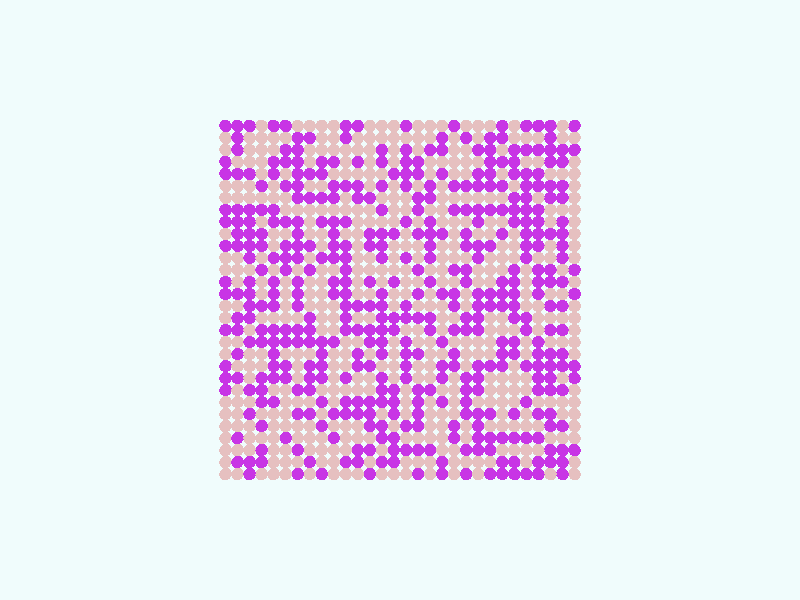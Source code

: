 global_settings {
  assumed_gamma 1
}
light_source {
  <-0.6, 1.6, 3.7>*10000
  rgb 1.3
}
camera {
  location <0,0,100>
  look_at <0,0,0>
}
background {
  color rgb < 0.87, 0.97, 0.97 >
}
sphere {
< -29.0, -29.0, 0 >, 1.0

pigment { color rgb < 0.7897012738142933, 0.5252280577249814, 0.5259809648621256 >
}}
sphere {
< -29.0, -27.0, 0 >, 1.0

pigment { color rgb < 0.7897012738142933, 0.5252280577249814, 0.5259809648621256 >
}}
sphere {
< -29.0, -25.0, 0 >, 1.0

pigment { color rgb < 0.5760228039403057, 0.03511354733617533, 0.7866954735056808 >
}}
sphere {
< -29.0, -23.0, 0 >, 1.0

pigment { color rgb < 0.7897012738142933, 0.5252280577249814, 0.5259809648621256 >
}}
sphere {
< -29.0, -21.0, 0 >, 1.0

pigment { color rgb < 0.7897012738142933, 0.5252280577249814, 0.5259809648621256 >
}}
sphere {
< -29.0, -19.0, 0 >, 1.0

pigment { color rgb < 0.7897012738142933, 0.5252280577249814, 0.5259809648621256 >
}}
sphere {
< -29.0, -17.0, 0 >, 1.0

pigment { color rgb < 0.7897012738142933, 0.5252280577249814, 0.5259809648621256 >
}}
sphere {
< -29.0, -15.0, 0 >, 1.0

pigment { color rgb < 0.7897012738142933, 0.5252280577249814, 0.5259809648621256 >
}}
sphere {
< -29.0, -13.0, 0 >, 1.0

pigment { color rgb < 0.5760228039403057, 0.03511354733617533, 0.7866954735056808 >
}}
sphere {
< -29.0, -11.0, 0 >, 1.0

pigment { color rgb < 0.5760228039403057, 0.03511354733617533, 0.7866954735056808 >
}}
sphere {
< -29.0, -9.0, 0 >, 1.0

pigment { color rgb < 0.7897012738142933, 0.5252280577249814, 0.5259809648621256 >
}}
sphere {
< -29.0, -7.0, 0 >, 1.0

pigment { color rgb < 0.7897012738142933, 0.5252280577249814, 0.5259809648621256 >
}}
sphere {
< -29.0, -5.0, 0 >, 1.0

pigment { color rgb < 0.7897012738142933, 0.5252280577249814, 0.5259809648621256 >
}}
sphere {
< -29.0, -3.0, 0 >, 1.0

pigment { color rgb < 0.7897012738142933, 0.5252280577249814, 0.5259809648621256 >
}}
sphere {
< -29.0, -1.0, 0 >, 1.0

pigment { color rgb < 0.7897012738142933, 0.5252280577249814, 0.5259809648621256 >
}}
sphere {
< -29.0, 1.0, 0 >, 1.0

pigment { color rgb < 0.5760228039403057, 0.03511354733617533, 0.7866954735056808 >
}}
sphere {
< -29.0, 3.0, 0 >, 1.0

pigment { color rgb < 0.7897012738142933, 0.5252280577249814, 0.5259809648621256 >
}}
sphere {
< -29.0, 5.0, 0 >, 1.0

pigment { color rgb < 0.5760228039403057, 0.03511354733617533, 0.7866954735056808 >
}}
sphere {
< -29.0, 7.0, 0 >, 1.0

pigment { color rgb < 0.7897012738142933, 0.5252280577249814, 0.5259809648621256 >
}}
sphere {
< -29.0, 9.0, 0 >, 1.0

pigment { color rgb < 0.7897012738142933, 0.5252280577249814, 0.5259809648621256 >
}}
sphere {
< -29.0, 11.0, 0 >, 1.0

pigment { color rgb < 0.7897012738142933, 0.5252280577249814, 0.5259809648621256 >
}}
sphere {
< -29.0, 13.0, 0 >, 1.0

pigment { color rgb < 0.7897012738142933, 0.5252280577249814, 0.5259809648621256 >
}}
sphere {
< -29.0, 15.0, 0 >, 1.0

pigment { color rgb < 0.7897012738142933, 0.5252280577249814, 0.5259809648621256 >
}}
sphere {
< -29.0, 17.0, 0 >, 1.0

pigment { color rgb < 0.7897012738142933, 0.5252280577249814, 0.5259809648621256 >
}}
sphere {
< -29.0, 19.0, 0 >, 1.0

pigment { color rgb < 0.7897012738142933, 0.5252280577249814, 0.5259809648621256 >
}}
sphere {
< -29.0, 21.0, 0 >, 1.0

pigment { color rgb < 0.7897012738142933, 0.5252280577249814, 0.5259809648621256 >
}}
sphere {
< -29.0, 23.0, 0 >, 1.0

pigment { color rgb < 0.7897012738142933, 0.5252280577249814, 0.5259809648621256 >
}}
sphere {
< -29.0, 25.0, 0 >, 1.0

pigment { color rgb < 0.5760228039403057, 0.03511354733617533, 0.7866954735056808 >
}}
sphere {
< -29.0, 27.0, 0 >, 1.0

pigment { color rgb < 0.7897012738142933, 0.5252280577249814, 0.5259809648621256 >
}}
sphere {
< -29.0, 29.0, 0 >, 1.0

pigment { color rgb < 0.5760228039403057, 0.03511354733617533, 0.7866954735056808 >
}}
sphere {
< -27.0, -29.0, 0 >, 1.0

pigment { color rgb < 0.5760228039403057, 0.03511354733617533, 0.7866954735056808 >
}}
sphere {
< -27.0, -27.0, 0 >, 1.0

pigment { color rgb < 0.5760228039403057, 0.03511354733617533, 0.7866954735056808 >
}}
sphere {
< -27.0, -25.0, 0 >, 1.0

pigment { color rgb < 0.5760228039403057, 0.03511354733617533, 0.7866954735056808 >
}}
sphere {
< -27.0, -23.0, 0 >, 1.0

pigment { color rgb < 0.7897012738142933, 0.5252280577249814, 0.5259809648621256 >
}}
sphere {
< -27.0, -21.0, 0 >, 1.0

pigment { color rgb < 0.5760228039403057, 0.03511354733617533, 0.7866954735056808 >
}}
sphere {
< -27.0, -19.0, 0 >, 1.0

pigment { color rgb < 0.7897012738142933, 0.5252280577249814, 0.5259809648621256 >
}}
sphere {
< -27.0, -17.0, 0 >, 1.0

pigment { color rgb < 0.7897012738142933, 0.5252280577249814, 0.5259809648621256 >
}}
sphere {
< -27.0, -15.0, 0 >, 1.0

pigment { color rgb < 0.5760228039403057, 0.03511354733617533, 0.7866954735056808 >
}}
sphere {
< -27.0, -13.0, 0 >, 1.0

pigment { color rgb < 0.7897012738142933, 0.5252280577249814, 0.5259809648621256 >
}}
sphere {
< -27.0, -11.0, 0 >, 1.0

pigment { color rgb < 0.5760228039403057, 0.03511354733617533, 0.7866954735056808 >
}}
sphere {
< -27.0, -9.0, 0 >, 1.0

pigment { color rgb < 0.5760228039403057, 0.03511354733617533, 0.7866954735056808 >
}}
sphere {
< -27.0, -7.0, 0 >, 1.0

pigment { color rgb < 0.7897012738142933, 0.5252280577249814, 0.5259809648621256 >
}}
sphere {
< -27.0, -5.0, 0 >, 1.0

pigment { color rgb < 0.5760228039403057, 0.03511354733617533, 0.7866954735056808 >
}}
sphere {
< -27.0, -3.0, 0 >, 1.0

pigment { color rgb < 0.7897012738142933, 0.5252280577249814, 0.5259809648621256 >
}}
sphere {
< -27.0, -1.0, 0 >, 1.0

pigment { color rgb < 0.5760228039403057, 0.03511354733617533, 0.7866954735056808 >
}}
sphere {
< -27.0, 1.0, 0 >, 1.0

pigment { color rgb < 0.7897012738142933, 0.5252280577249814, 0.5259809648621256 >
}}
sphere {
< -27.0, 3.0, 0 >, 1.0

pigment { color rgb < 0.5760228039403057, 0.03511354733617533, 0.7866954735056808 >
}}
sphere {
< -27.0, 5.0, 0 >, 1.0

pigment { color rgb < 0.7897012738142933, 0.5252280577249814, 0.5259809648621256 >
}}
sphere {
< -27.0, 7.0, 0 >, 1.0

pigment { color rgb < 0.5760228039403057, 0.03511354733617533, 0.7866954735056808 >
}}
sphere {
< -27.0, 9.0, 0 >, 1.0

pigment { color rgb < 0.5760228039403057, 0.03511354733617533, 0.7866954735056808 >
}}
sphere {
< -27.0, 11.0, 0 >, 1.0

pigment { color rgb < 0.5760228039403057, 0.03511354733617533, 0.7866954735056808 >
}}
sphere {
< -27.0, 13.0, 0 >, 1.0

pigment { color rgb < 0.5760228039403057, 0.03511354733617533, 0.7866954735056808 >
}}
sphere {
< -27.0, 15.0, 0 >, 1.0

pigment { color rgb < 0.7897012738142933, 0.5252280577249814, 0.5259809648621256 >
}}
sphere {
< -27.0, 17.0, 0 >, 1.0

pigment { color rgb < 0.5760228039403057, 0.03511354733617533, 0.7866954735056808 >
}}
sphere {
< -27.0, 19.0, 0 >, 1.0

pigment { color rgb < 0.5760228039403057, 0.03511354733617533, 0.7866954735056808 >
}}
sphere {
< -27.0, 21.0, 0 >, 1.0

pigment { color rgb < 0.7897012738142933, 0.5252280577249814, 0.5259809648621256 >
}}
sphere {
< -27.0, 23.0, 0 >, 1.0

pigment { color rgb < 0.5760228039403057, 0.03511354733617533, 0.7866954735056808 >
}}
sphere {
< -27.0, 25.0, 0 >, 1.0

pigment { color rgb < 0.5760228039403057, 0.03511354733617533, 0.7866954735056808 >
}}
sphere {
< -27.0, 27.0, 0 >, 1.0

pigment { color rgb < 0.7897012738142933, 0.5252280577249814, 0.5259809648621256 >
}}
sphere {
< -27.0, 29.0, 0 >, 1.0

pigment { color rgb < 0.7897012738142933, 0.5252280577249814, 0.5259809648621256 >
}}
sphere {
< -25.0, -29.0, 0 >, 1.0

pigment { color rgb < 0.7897012738142933, 0.5252280577249814, 0.5259809648621256 >
}}
sphere {
< -25.0, -27.0, 0 >, 1.0

pigment { color rgb < 0.5760228039403057, 0.03511354733617533, 0.7866954735056808 >
}}
sphere {
< -25.0, -25.0, 0 >, 1.0

pigment { color rgb < 0.5760228039403057, 0.03511354733617533, 0.7866954735056808 >
}}
sphere {
< -25.0, -23.0, 0 >, 1.0

pigment { color rgb < 0.7897012738142933, 0.5252280577249814, 0.5259809648621256 >
}}
sphere {
< -25.0, -21.0, 0 >, 1.0

pigment { color rgb < 0.5760228039403057, 0.03511354733617533, 0.7866954735056808 >
}}
sphere {
< -25.0, -19.0, 0 >, 1.0

pigment { color rgb < 0.5760228039403057, 0.03511354733617533, 0.7866954735056808 >
}}
sphere {
< -25.0, -17.0, 0 >, 1.0

pigment { color rgb < 0.7897012738142933, 0.5252280577249814, 0.5259809648621256 >
}}
sphere {
< -25.0, -15.0, 0 >, 1.0

pigment { color rgb < 0.5760228039403057, 0.03511354733617533, 0.7866954735056808 >
}}
sphere {
< -25.0, -13.0, 0 >, 1.0

pigment { color rgb < 0.5760228039403057, 0.03511354733617533, 0.7866954735056808 >
}}
sphere {
< -25.0, -11.0, 0 >, 1.0

pigment { color rgb < 0.5760228039403057, 0.03511354733617533, 0.7866954735056808 >
}}
sphere {
< -25.0, -9.0, 0 >, 1.0

pigment { color rgb < 0.5760228039403057, 0.03511354733617533, 0.7866954735056808 >
}}
sphere {
< -25.0, -7.0, 0 >, 1.0

pigment { color rgb < 0.7897012738142933, 0.5252280577249814, 0.5259809648621256 >
}}
sphere {
< -25.0, -5.0, 0 >, 1.0

pigment { color rgb < 0.5760228039403057, 0.03511354733617533, 0.7866954735056808 >
}}
sphere {
< -25.0, -3.0, 0 >, 1.0

pigment { color rgb < 0.7897012738142933, 0.5252280577249814, 0.5259809648621256 >
}}
sphere {
< -25.0, -1.0, 0 >, 1.0

pigment { color rgb < 0.5760228039403057, 0.03511354733617533, 0.7866954735056808 >
}}
sphere {
< -25.0, 1.0, 0 >, 1.0

pigment { color rgb < 0.7897012738142933, 0.5252280577249814, 0.5259809648621256 >
}}
sphere {
< -25.0, 3.0, 0 >, 1.0

pigment { color rgb < 0.5760228039403057, 0.03511354733617533, 0.7866954735056808 >
}}
sphere {
< -25.0, 5.0, 0 >, 1.0

pigment { color rgb < 0.5760228039403057, 0.03511354733617533, 0.7866954735056808 >
}}
sphere {
< -25.0, 7.0, 0 >, 1.0

pigment { color rgb < 0.7897012738142933, 0.5252280577249814, 0.5259809648621256 >
}}
sphere {
< -25.0, 9.0, 0 >, 1.0

pigment { color rgb < 0.7897012738142933, 0.5252280577249814, 0.5259809648621256 >
}}
sphere {
< -25.0, 11.0, 0 >, 1.0

pigment { color rgb < 0.5760228039403057, 0.03511354733617533, 0.7866954735056808 >
}}
sphere {
< -25.0, 13.0, 0 >, 1.0

pigment { color rgb < 0.7897012738142933, 0.5252280577249814, 0.5259809648621256 >
}}
sphere {
< -25.0, 15.0, 0 >, 1.0

pigment { color rgb < 0.7897012738142933, 0.5252280577249814, 0.5259809648621256 >
}}
sphere {
< -25.0, 17.0, 0 >, 1.0

pigment { color rgb < 0.5760228039403057, 0.03511354733617533, 0.7866954735056808 >
}}
sphere {
< -25.0, 19.0, 0 >, 1.0

pigment { color rgb < 0.5760228039403057, 0.03511354733617533, 0.7866954735056808 >
}}
sphere {
< -25.0, 21.0, 0 >, 1.0

pigment { color rgb < 0.7897012738142933, 0.5252280577249814, 0.5259809648621256 >
}}
sphere {
< -25.0, 23.0, 0 >, 1.0

pigment { color rgb < 0.5760228039403057, 0.03511354733617533, 0.7866954735056808 >
}}
sphere {
< -25.0, 25.0, 0 >, 1.0

pigment { color rgb < 0.5760228039403057, 0.03511354733617533, 0.7866954735056808 >
}}
sphere {
< -25.0, 27.0, 0 >, 1.0

pigment { color rgb < 0.5760228039403057, 0.03511354733617533, 0.7866954735056808 >
}}
sphere {
< -25.0, 29.0, 0 >, 1.0

pigment { color rgb < 0.5760228039403057, 0.03511354733617533, 0.7866954735056808 >
}}
sphere {
< -23.0, -29.0, 0 >, 1.0

pigment { color rgb < 0.5760228039403057, 0.03511354733617533, 0.7866954735056808 >
}}
sphere {
< -23.0, -27.0, 0 >, 1.0

pigment { color rgb < 0.5760228039403057, 0.03511354733617533, 0.7866954735056808 >
}}
sphere {
< -23.0, -25.0, 0 >, 1.0

pigment { color rgb < 0.7897012738142933, 0.5252280577249814, 0.5259809648621256 >
}}
sphere {
< -23.0, -23.0, 0 >, 1.0

pigment { color rgb < 0.5760228039403057, 0.03511354733617533, 0.7866954735056808 >
}}
sphere {
< -23.0, -21.0, 0 >, 1.0

pigment { color rgb < 0.7897012738142933, 0.5252280577249814, 0.5259809648621256 >
}}
sphere {
< -23.0, -19.0, 0 >, 1.0

pigment { color rgb < 0.5760228039403057, 0.03511354733617533, 0.7866954735056808 >
}}
sphere {
< -23.0, -17.0, 0 >, 1.0

pigment { color rgb < 0.7897012738142933, 0.5252280577249814, 0.5259809648621256 >
}}
sphere {
< -23.0, -15.0, 0 >, 1.0

pigment { color rgb < 0.5760228039403057, 0.03511354733617533, 0.7866954735056808 >
}}
sphere {
< -23.0, -13.0, 0 >, 1.0

pigment { color rgb < 0.5760228039403057, 0.03511354733617533, 0.7866954735056808 >
}}
sphere {
< -23.0, -11.0, 0 >, 1.0

pigment { color rgb < 0.5760228039403057, 0.03511354733617533, 0.7866954735056808 >
}}
sphere {
< -23.0, -9.0, 0 >, 1.0

pigment { color rgb < 0.5760228039403057, 0.03511354733617533, 0.7866954735056808 >
}}
sphere {
< -23.0, -7.0, 0 >, 1.0

pigment { color rgb < 0.5760228039403057, 0.03511354733617533, 0.7866954735056808 >
}}
sphere {
< -23.0, -5.0, 0 >, 1.0

pigment { color rgb < 0.7897012738142933, 0.5252280577249814, 0.5259809648621256 >
}}
sphere {
< -23.0, -3.0, 0 >, 1.0

pigment { color rgb < 0.7897012738142933, 0.5252280577249814, 0.5259809648621256 >
}}
sphere {
< -23.0, -1.0, 0 >, 1.0

pigment { color rgb < 0.7897012738142933, 0.5252280577249814, 0.5259809648621256 >
}}
sphere {
< -23.0, 1.0, 0 >, 1.0

pigment { color rgb < 0.5760228039403057, 0.03511354733617533, 0.7866954735056808 >
}}
sphere {
< -23.0, 3.0, 0 >, 1.0

pigment { color rgb < 0.5760228039403057, 0.03511354733617533, 0.7866954735056808 >
}}
sphere {
< -23.0, 5.0, 0 >, 1.0

pigment { color rgb < 0.5760228039403057, 0.03511354733617533, 0.7866954735056808 >
}}
sphere {
< -23.0, 7.0, 0 >, 1.0

pigment { color rgb < 0.7897012738142933, 0.5252280577249814, 0.5259809648621256 >
}}
sphere {
< -23.0, 9.0, 0 >, 1.0

pigment { color rgb < 0.5760228039403057, 0.03511354733617533, 0.7866954735056808 >
}}
sphere {
< -23.0, 11.0, 0 >, 1.0

pigment { color rgb < 0.5760228039403057, 0.03511354733617533, 0.7866954735056808 >
}}
sphere {
< -23.0, 13.0, 0 >, 1.0

pigment { color rgb < 0.5760228039403057, 0.03511354733617533, 0.7866954735056808 >
}}
sphere {
< -23.0, 15.0, 0 >, 1.0

pigment { color rgb < 0.5760228039403057, 0.03511354733617533, 0.7866954735056808 >
}}
sphere {
< -23.0, 17.0, 0 >, 1.0

pigment { color rgb < 0.7897012738142933, 0.5252280577249814, 0.5259809648621256 >
}}
sphere {
< -23.0, 19.0, 0 >, 1.0

pigment { color rgb < 0.5760228039403057, 0.03511354733617533, 0.7866954735056808 >
}}
sphere {
< -23.0, 21.0, 0 >, 1.0

pigment { color rgb < 0.5760228039403057, 0.03511354733617533, 0.7866954735056808 >
}}
sphere {
< -23.0, 23.0, 0 >, 1.0

pigment { color rgb < 0.7897012738142933, 0.5252280577249814, 0.5259809648621256 >
}}
sphere {
< -23.0, 25.0, 0 >, 1.0

pigment { color rgb < 0.5760228039403057, 0.03511354733617533, 0.7866954735056808 >
}}
sphere {
< -23.0, 27.0, 0 >, 1.0

pigment { color rgb < 0.7897012738142933, 0.5252280577249814, 0.5259809648621256 >
}}
sphere {
< -23.0, 29.0, 0 >, 1.0

pigment { color rgb < 0.5760228039403057, 0.03511354733617533, 0.7866954735056808 >
}}
sphere {
< -21.0, -29.0, 0 >, 1.0

pigment { color rgb < 0.5760228039403057, 0.03511354733617533, 0.7866954735056808 >
}}
sphere {
< -21.0, -27.0, 0 >, 1.0

pigment { color rgb < 0.7897012738142933, 0.5252280577249814, 0.5259809648621256 >
}}
sphere {
< -21.0, -25.0, 0 >, 1.0

pigment { color rgb < 0.7897012738142933, 0.5252280577249814, 0.5259809648621256 >
}}
sphere {
< -21.0, -23.0, 0 >, 1.0

pigment { color rgb < 0.5760228039403057, 0.03511354733617533, 0.7866954735056808 >
}}
sphere {
< -21.0, -21.0, 0 >, 1.0

pigment { color rgb < 0.7897012738142933, 0.5252280577249814, 0.5259809648621256 >
}}
sphere {
< -21.0, -19.0, 0 >, 1.0

pigment { color rgb < 0.7897012738142933, 0.5252280577249814, 0.5259809648621256 >
}}
sphere {
< -21.0, -17.0, 0 >, 1.0

pigment { color rgb < 0.5760228039403057, 0.03511354733617533, 0.7866954735056808 >
}}
sphere {
< -21.0, -15.0, 0 >, 1.0

pigment { color rgb < 0.7897012738142933, 0.5252280577249814, 0.5259809648621256 >
}}
sphere {
< -21.0, -13.0, 0 >, 1.0

pigment { color rgb < 0.7897012738142933, 0.5252280577249814, 0.5259809648621256 >
}}
sphere {
< -21.0, -11.0, 0 >, 1.0

pigment { color rgb < 0.5760228039403057, 0.03511354733617533, 0.7866954735056808 >
}}
sphere {
< -21.0, -9.0, 0 >, 1.0

pigment { color rgb < 0.7897012738142933, 0.5252280577249814, 0.5259809648621256 >
}}
sphere {
< -21.0, -7.0, 0 >, 1.0

pigment { color rgb < 0.7897012738142933, 0.5252280577249814, 0.5259809648621256 >
}}
sphere {
< -21.0, -5.0, 0 >, 1.0

pigment { color rgb < 0.5760228039403057, 0.03511354733617533, 0.7866954735056808 >
}}
sphere {
< -21.0, -3.0, 0 >, 1.0

pigment { color rgb < 0.5760228039403057, 0.03511354733617533, 0.7866954735056808 >
}}
sphere {
< -21.0, -1.0, 0 >, 1.0

pigment { color rgb < 0.7897012738142933, 0.5252280577249814, 0.5259809648621256 >
}}
sphere {
< -21.0, 1.0, 0 >, 1.0

pigment { color rgb < 0.7897012738142933, 0.5252280577249814, 0.5259809648621256 >
}}
sphere {
< -21.0, 3.0, 0 >, 1.0

pigment { color rgb < 0.7897012738142933, 0.5252280577249814, 0.5259809648621256 >
}}
sphere {
< -21.0, 5.0, 0 >, 1.0

pigment { color rgb < 0.7897012738142933, 0.5252280577249814, 0.5259809648621256 >
}}
sphere {
< -21.0, 7.0, 0 >, 1.0

pigment { color rgb < 0.5760228039403057, 0.03511354733617533, 0.7866954735056808 >
}}
sphere {
< -21.0, 9.0, 0 >, 1.0

pigment { color rgb < 0.5760228039403057, 0.03511354733617533, 0.7866954735056808 >
}}
sphere {
< -21.0, 11.0, 0 >, 1.0

pigment { color rgb < 0.5760228039403057, 0.03511354733617533, 0.7866954735056808 >
}}
sphere {
< -21.0, 13.0, 0 >, 1.0

pigment { color rgb < 0.5760228039403057, 0.03511354733617533, 0.7866954735056808 >
}}
sphere {
< -21.0, 15.0, 0 >, 1.0

pigment { color rgb < 0.5760228039403057, 0.03511354733617533, 0.7866954735056808 >
}}
sphere {
< -21.0, 17.0, 0 >, 1.0

pigment { color rgb < 0.5760228039403057, 0.03511354733617533, 0.7866954735056808 >
}}
sphere {
< -21.0, 19.0, 0 >, 1.0

pigment { color rgb < 0.5760228039403057, 0.03511354733617533, 0.7866954735056808 >
}}
sphere {
< -21.0, 21.0, 0 >, 1.0

pigment { color rgb < 0.5760228039403057, 0.03511354733617533, 0.7866954735056808 >
}}
sphere {
< -21.0, 23.0, 0 >, 1.0

pigment { color rgb < 0.7897012738142933, 0.5252280577249814, 0.5259809648621256 >
}}
sphere {
< -21.0, 25.0, 0 >, 1.0

pigment { color rgb < 0.5760228039403057, 0.03511354733617533, 0.7866954735056808 >
}}
sphere {
< -21.0, 27.0, 0 >, 1.0

pigment { color rgb < 0.7897012738142933, 0.5252280577249814, 0.5259809648621256 >
}}
sphere {
< -21.0, 29.0, 0 >, 1.0

pigment { color rgb < 0.5760228039403057, 0.03511354733617533, 0.7866954735056808 >
}}
sphere {
< -19.0, -29.0, 0 >, 1.0

pigment { color rgb < 0.5760228039403057, 0.03511354733617533, 0.7866954735056808 >
}}
sphere {
< -19.0, -27.0, 0 >, 1.0

pigment { color rgb < 0.5760228039403057, 0.03511354733617533, 0.7866954735056808 >
}}
sphere {
< -19.0, -25.0, 0 >, 1.0

pigment { color rgb < 0.7897012738142933, 0.5252280577249814, 0.5259809648621256 >
}}
sphere {
< -19.0, -23.0, 0 >, 1.0

pigment { color rgb < 0.5760228039403057, 0.03511354733617533, 0.7866954735056808 >
}}
sphere {
< -19.0, -21.0, 0 >, 1.0

pigment { color rgb < 0.7897012738142933, 0.5252280577249814, 0.5259809648621256 >
}}
sphere {
< -19.0, -19.0, 0 >, 1.0

pigment { color rgb < 0.5760228039403057, 0.03511354733617533, 0.7866954735056808 >
}}
sphere {
< -19.0, -17.0, 0 >, 1.0

pigment { color rgb < 0.7897012738142933, 0.5252280577249814, 0.5259809648621256 >
}}
sphere {
< -19.0, -15.0, 0 >, 1.0

pigment { color rgb < 0.7897012738142933, 0.5252280577249814, 0.5259809648621256 >
}}
sphere {
< -19.0, -13.0, 0 >, 1.0

pigment { color rgb < 0.7897012738142933, 0.5252280577249814, 0.5259809648621256 >
}}
sphere {
< -19.0, -11.0, 0 >, 1.0

pigment { color rgb < 0.7897012738142933, 0.5252280577249814, 0.5259809648621256 >
}}
sphere {
< -19.0, -9.0, 0 >, 1.0

pigment { color rgb < 0.5760228039403057, 0.03511354733617533, 0.7866954735056808 >
}}
sphere {
< -19.0, -7.0, 0 >, 1.0

pigment { color rgb < 0.5760228039403057, 0.03511354733617533, 0.7866954735056808 >
}}
sphere {
< -19.0, -5.0, 0 >, 1.0

pigment { color rgb < 0.7897012738142933, 0.5252280577249814, 0.5259809648621256 >
}}
sphere {
< -19.0, -3.0, 0 >, 1.0

pigment { color rgb < 0.5760228039403057, 0.03511354733617533, 0.7866954735056808 >
}}
sphere {
< -19.0, -1.0, 0 >, 1.0

pigment { color rgb < 0.5760228039403057, 0.03511354733617533, 0.7866954735056808 >
}}
sphere {
< -19.0, 1.0, 0 >, 1.0

pigment { color rgb < 0.5760228039403057, 0.03511354733617533, 0.7866954735056808 >
}}
sphere {
< -19.0, 3.0, 0 >, 1.0

pigment { color rgb < 0.5760228039403057, 0.03511354733617533, 0.7866954735056808 >
}}
sphere {
< -19.0, 5.0, 0 >, 1.0

pigment { color rgb < 0.5760228039403057, 0.03511354733617533, 0.7866954735056808 >
}}
sphere {
< -19.0, 7.0, 0 >, 1.0

pigment { color rgb < 0.7897012738142933, 0.5252280577249814, 0.5259809648621256 >
}}
sphere {
< -19.0, 9.0, 0 >, 1.0

pigment { color rgb < 0.7897012738142933, 0.5252280577249814, 0.5259809648621256 >
}}
sphere {
< -19.0, 11.0, 0 >, 1.0

pigment { color rgb < 0.7897012738142933, 0.5252280577249814, 0.5259809648621256 >
}}
sphere {
< -19.0, 13.0, 0 >, 1.0

pigment { color rgb < 0.5760228039403057, 0.03511354733617533, 0.7866954735056808 >
}}
sphere {
< -19.0, 15.0, 0 >, 1.0

pigment { color rgb < 0.5760228039403057, 0.03511354733617533, 0.7866954735056808 >
}}
sphere {
< -19.0, 17.0, 0 >, 1.0

pigment { color rgb < 0.5760228039403057, 0.03511354733617533, 0.7866954735056808 >
}}
sphere {
< -19.0, 19.0, 0 >, 1.0

pigment { color rgb < 0.7897012738142933, 0.5252280577249814, 0.5259809648621256 >
}}
sphere {
< -19.0, 21.0, 0 >, 1.0

pigment { color rgb < 0.5760228039403057, 0.03511354733617533, 0.7866954735056808 >
}}
sphere {
< -19.0, 23.0, 0 >, 1.0

pigment { color rgb < 0.5760228039403057, 0.03511354733617533, 0.7866954735056808 >
}}
sphere {
< -19.0, 25.0, 0 >, 1.0

pigment { color rgb < 0.5760228039403057, 0.03511354733617533, 0.7866954735056808 >
}}
sphere {
< -19.0, 27.0, 0 >, 1.0

pigment { color rgb < 0.7897012738142933, 0.5252280577249814, 0.5259809648621256 >
}}
sphere {
< -19.0, 29.0, 0 >, 1.0

pigment { color rgb < 0.7897012738142933, 0.5252280577249814, 0.5259809648621256 >
}}
sphere {
< -17.0, -29.0, 0 >, 1.0

pigment { color rgb < 0.5760228039403057, 0.03511354733617533, 0.7866954735056808 >
}}
sphere {
< -17.0, -27.0, 0 >, 1.0

pigment { color rgb < 0.5760228039403057, 0.03511354733617533, 0.7866954735056808 >
}}
sphere {
< -17.0, -25.0, 0 >, 1.0

pigment { color rgb < 0.7897012738142933, 0.5252280577249814, 0.5259809648621256 >
}}
sphere {
< -17.0, -23.0, 0 >, 1.0

pigment { color rgb < 0.5760228039403057, 0.03511354733617533, 0.7866954735056808 >
}}
sphere {
< -17.0, -21.0, 0 >, 1.0

pigment { color rgb < 0.7897012738142933, 0.5252280577249814, 0.5259809648621256 >
}}
sphere {
< -17.0, -19.0, 0 >, 1.0

pigment { color rgb < 0.7897012738142933, 0.5252280577249814, 0.5259809648621256 >
}}
sphere {
< -17.0, -17.0, 0 >, 1.0

pigment { color rgb < 0.7897012738142933, 0.5252280577249814, 0.5259809648621256 >
}}
sphere {
< -17.0, -15.0, 0 >, 1.0

pigment { color rgb < 0.7897012738142933, 0.5252280577249814, 0.5259809648621256 >
}}
sphere {
< -17.0, -13.0, 0 >, 1.0

pigment { color rgb < 0.7897012738142933, 0.5252280577249814, 0.5259809648621256 >
}}
sphere {
< -17.0, -11.0, 0 >, 1.0

pigment { color rgb < 0.5760228039403057, 0.03511354733617533, 0.7866954735056808 >
}}
sphere {
< -17.0, -9.0, 0 >, 1.0

pigment { color rgb < 0.5760228039403057, 0.03511354733617533, 0.7866954735056808 >
}}
sphere {
< -17.0, -7.0, 0 >, 1.0

pigment { color rgb < 0.5760228039403057, 0.03511354733617533, 0.7866954735056808 >
}}
sphere {
< -17.0, -5.0, 0 >, 1.0

pigment { color rgb < 0.7897012738142933, 0.5252280577249814, 0.5259809648621256 >
}}
sphere {
< -17.0, -3.0, 0 >, 1.0

pigment { color rgb < 0.7897012738142933, 0.5252280577249814, 0.5259809648621256 >
}}
sphere {
< -17.0, -1.0, 0 >, 1.0

pigment { color rgb < 0.5760228039403057, 0.03511354733617533, 0.7866954735056808 >
}}
sphere {
< -17.0, 1.0, 0 >, 1.0

pigment { color rgb < 0.5760228039403057, 0.03511354733617533, 0.7866954735056808 >
}}
sphere {
< -17.0, 3.0, 0 >, 1.0

pigment { color rgb < 0.5760228039403057, 0.03511354733617533, 0.7866954735056808 >
}}
sphere {
< -17.0, 5.0, 0 >, 1.0

pigment { color rgb < 0.7897012738142933, 0.5252280577249814, 0.5259809648621256 >
}}
sphere {
< -17.0, 7.0, 0 >, 1.0

pigment { color rgb < 0.7897012738142933, 0.5252280577249814, 0.5259809648621256 >
}}
sphere {
< -17.0, 9.0, 0 >, 1.0

pigment { color rgb < 0.7897012738142933, 0.5252280577249814, 0.5259809648621256 >
}}
sphere {
< -17.0, 11.0, 0 >, 1.0

pigment { color rgb < 0.5760228039403057, 0.03511354733617533, 0.7866954735056808 >
}}
sphere {
< -17.0, 13.0, 0 >, 1.0

pigment { color rgb < 0.7897012738142933, 0.5252280577249814, 0.5259809648621256 >
}}
sphere {
< -17.0, 15.0, 0 >, 1.0

pigment { color rgb < 0.5760228039403057, 0.03511354733617533, 0.7866954735056808 >
}}
sphere {
< -17.0, 17.0, 0 >, 1.0

pigment { color rgb < 0.7897012738142933, 0.5252280577249814, 0.5259809648621256 >
}}
sphere {
< -17.0, 19.0, 0 >, 1.0

pigment { color rgb < 0.5760228039403057, 0.03511354733617533, 0.7866954735056808 >
}}
sphere {
< -17.0, 21.0, 0 >, 1.0

pigment { color rgb < 0.7897012738142933, 0.5252280577249814, 0.5259809648621256 >
}}
sphere {
< -17.0, 23.0, 0 >, 1.0

pigment { color rgb < 0.5760228039403057, 0.03511354733617533, 0.7866954735056808 >
}}
sphere {
< -17.0, 25.0, 0 >, 1.0

pigment { color rgb < 0.7897012738142933, 0.5252280577249814, 0.5259809648621256 >
}}
sphere {
< -17.0, 27.0, 0 >, 1.0

pigment { color rgb < 0.5760228039403057, 0.03511354733617533, 0.7866954735056808 >
}}
sphere {
< -17.0, 29.0, 0 >, 1.0

pigment { color rgb < 0.5760228039403057, 0.03511354733617533, 0.7866954735056808 >
}}
sphere {
< -15.0, -29.0, 0 >, 1.0

pigment { color rgb < 0.5760228039403057, 0.03511354733617533, 0.7866954735056808 >
}}
sphere {
< -15.0, -27.0, 0 >, 1.0

pigment { color rgb < 0.7897012738142933, 0.5252280577249814, 0.5259809648621256 >
}}
sphere {
< -15.0, -25.0, 0 >, 1.0

pigment { color rgb < 0.5760228039403057, 0.03511354733617533, 0.7866954735056808 >
}}
sphere {
< -15.0, -23.0, 0 >, 1.0

pigment { color rgb < 0.5760228039403057, 0.03511354733617533, 0.7866954735056808 >
}}
sphere {
< -15.0, -21.0, 0 >, 1.0

pigment { color rgb < 0.7897012738142933, 0.5252280577249814, 0.5259809648621256 >
}}
sphere {
< -15.0, -19.0, 0 >, 1.0

pigment { color rgb < 0.5760228039403057, 0.03511354733617533, 0.7866954735056808 >
}}
sphere {
< -15.0, -17.0, 0 >, 1.0

pigment { color rgb < 0.7897012738142933, 0.5252280577249814, 0.5259809648621256 >
}}
sphere {
< -15.0, -15.0, 0 >, 1.0

pigment { color rgb < 0.7897012738142933, 0.5252280577249814, 0.5259809648621256 >
}}
sphere {
< -15.0, -13.0, 0 >, 1.0

pigment { color rgb < 0.7897012738142933, 0.5252280577249814, 0.5259809648621256 >
}}
sphere {
< -15.0, -11.0, 0 >, 1.0

pigment { color rgb < 0.5760228039403057, 0.03511354733617533, 0.7866954735056808 >
}}
sphere {
< -15.0, -9.0, 0 >, 1.0

pigment { color rgb < 0.7897012738142933, 0.5252280577249814, 0.5259809648621256 >
}}
sphere {
< -15.0, -7.0, 0 >, 1.0

pigment { color rgb < 0.7897012738142933, 0.5252280577249814, 0.5259809648621256 >
}}
sphere {
< -15.0, -5.0, 0 >, 1.0

pigment { color rgb < 0.7897012738142933, 0.5252280577249814, 0.5259809648621256 >
}}
sphere {
< -15.0, -3.0, 0 >, 1.0

pigment { color rgb < 0.7897012738142933, 0.5252280577249814, 0.5259809648621256 >
}}
sphere {
< -15.0, -1.0, 0 >, 1.0

pigment { color rgb < 0.5760228039403057, 0.03511354733617533, 0.7866954735056808 >
}}
sphere {
< -15.0, 1.0, 0 >, 1.0

pigment { color rgb < 0.5760228039403057, 0.03511354733617533, 0.7866954735056808 >
}}
sphere {
< -15.0, 3.0, 0 >, 1.0

pigment { color rgb < 0.7897012738142933, 0.5252280577249814, 0.5259809648621256 >
}}
sphere {
< -15.0, 5.0, 0 >, 1.0

pigment { color rgb < 0.7897012738142933, 0.5252280577249814, 0.5259809648621256 >
}}
sphere {
< -15.0, 7.0, 0 >, 1.0

pigment { color rgb < 0.7897012738142933, 0.5252280577249814, 0.5259809648621256 >
}}
sphere {
< -15.0, 9.0, 0 >, 1.0

pigment { color rgb < 0.5760228039403057, 0.03511354733617533, 0.7866954735056808 >
}}
sphere {
< -15.0, 11.0, 0 >, 1.0

pigment { color rgb < 0.7897012738142933, 0.5252280577249814, 0.5259809648621256 >
}}
sphere {
< -15.0, 13.0, 0 >, 1.0

pigment { color rgb < 0.7897012738142933, 0.5252280577249814, 0.5259809648621256 >
}}
sphere {
< -15.0, 15.0, 0 >, 1.0

pigment { color rgb < 0.5760228039403057, 0.03511354733617533, 0.7866954735056808 >
}}
sphere {
< -15.0, 17.0, 0 >, 1.0

pigment { color rgb < 0.7897012738142933, 0.5252280577249814, 0.5259809648621256 >
}}
sphere {
< -15.0, 19.0, 0 >, 1.0

pigment { color rgb < 0.5760228039403057, 0.03511354733617533, 0.7866954735056808 >
}}
sphere {
< -15.0, 21.0, 0 >, 1.0

pigment { color rgb < 0.5760228039403057, 0.03511354733617533, 0.7866954735056808 >
}}
sphere {
< -15.0, 23.0, 0 >, 1.0

pigment { color rgb < 0.5760228039403057, 0.03511354733617533, 0.7866954735056808 >
}}
sphere {
< -15.0, 25.0, 0 >, 1.0

pigment { color rgb < 0.5760228039403057, 0.03511354733617533, 0.7866954735056808 >
}}
sphere {
< -15.0, 27.0, 0 >, 1.0

pigment { color rgb < 0.5760228039403057, 0.03511354733617533, 0.7866954735056808 >
}}
sphere {
< -15.0, 29.0, 0 >, 1.0

pigment { color rgb < 0.7897012738142933, 0.5252280577249814, 0.5259809648621256 >
}}
sphere {
< -13.0, -29.0, 0 >, 1.0

pigment { color rgb < 0.7897012738142933, 0.5252280577249814, 0.5259809648621256 >
}}
sphere {
< -13.0, -27.0, 0 >, 1.0

pigment { color rgb < 0.7897012738142933, 0.5252280577249814, 0.5259809648621256 >
}}
sphere {
< -13.0, -25.0, 0 >, 1.0

pigment { color rgb < 0.5760228039403057, 0.03511354733617533, 0.7866954735056808 >
}}
sphere {
< -13.0, -23.0, 0 >, 1.0

pigment { color rgb < 0.5760228039403057, 0.03511354733617533, 0.7866954735056808 >
}}
sphere {
< -13.0, -21.0, 0 >, 1.0

pigment { color rgb < 0.5760228039403057, 0.03511354733617533, 0.7866954735056808 >
}}
sphere {
< -13.0, -19.0, 0 >, 1.0

pigment { color rgb < 0.5760228039403057, 0.03511354733617533, 0.7866954735056808 >
}}
sphere {
< -13.0, -17.0, 0 >, 1.0

pigment { color rgb < 0.7897012738142933, 0.5252280577249814, 0.5259809648621256 >
}}
sphere {
< -13.0, -15.0, 0 >, 1.0

pigment { color rgb < 0.5760228039403057, 0.03511354733617533, 0.7866954735056808 >
}}
sphere {
< -13.0, -13.0, 0 >, 1.0

pigment { color rgb < 0.5760228039403057, 0.03511354733617533, 0.7866954735056808 >
}}
sphere {
< -13.0, -11.0, 0 >, 1.0

pigment { color rgb < 0.5760228039403057, 0.03511354733617533, 0.7866954735056808 >
}}
sphere {
< -13.0, -9.0, 0 >, 1.0

pigment { color rgb < 0.7897012738142933, 0.5252280577249814, 0.5259809648621256 >
}}
sphere {
< -13.0, -7.0, 0 >, 1.0

pigment { color rgb < 0.7897012738142933, 0.5252280577249814, 0.5259809648621256 >
}}
sphere {
< -13.0, -5.0, 0 >, 1.0

pigment { color rgb < 0.5760228039403057, 0.03511354733617533, 0.7866954735056808 >
}}
sphere {
< -13.0, -3.0, 0 >, 1.0

pigment { color rgb < 0.5760228039403057, 0.03511354733617533, 0.7866954735056808 >
}}
sphere {
< -13.0, -1.0, 0 >, 1.0

pigment { color rgb < 0.5760228039403057, 0.03511354733617533, 0.7866954735056808 >
}}
sphere {
< -13.0, 1.0, 0 >, 1.0

pigment { color rgb < 0.5760228039403057, 0.03511354733617533, 0.7866954735056808 >
}}
sphere {
< -13.0, 3.0, 0 >, 1.0

pigment { color rgb < 0.7897012738142933, 0.5252280577249814, 0.5259809648621256 >
}}
sphere {
< -13.0, 5.0, 0 >, 1.0

pigment { color rgb < 0.7897012738142933, 0.5252280577249814, 0.5259809648621256 >
}}
sphere {
< -13.0, 7.0, 0 >, 1.0

pigment { color rgb < 0.5760228039403057, 0.03511354733617533, 0.7866954735056808 >
}}
sphere {
< -13.0, 9.0, 0 >, 1.0

pigment { color rgb < 0.5760228039403057, 0.03511354733617533, 0.7866954735056808 >
}}
sphere {
< -13.0, 11.0, 0 >, 1.0

pigment { color rgb < 0.7897012738142933, 0.5252280577249814, 0.5259809648621256 >
}}
sphere {
< -13.0, 13.0, 0 >, 1.0

pigment { color rgb < 0.5760228039403057, 0.03511354733617533, 0.7866954735056808 >
}}
sphere {
< -13.0, 15.0, 0 >, 1.0

pigment { color rgb < 0.5760228039403057, 0.03511354733617533, 0.7866954735056808 >
}}
sphere {
< -13.0, 17.0, 0 >, 1.0

pigment { color rgb < 0.7897012738142933, 0.5252280577249814, 0.5259809648621256 >
}}
sphere {
< -13.0, 19.0, 0 >, 1.0

pigment { color rgb < 0.5760228039403057, 0.03511354733617533, 0.7866954735056808 >
}}
sphere {
< -13.0, 21.0, 0 >, 1.0

pigment { color rgb < 0.5760228039403057, 0.03511354733617533, 0.7866954735056808 >
}}
sphere {
< -13.0, 23.0, 0 >, 1.0

pigment { color rgb < 0.7897012738142933, 0.5252280577249814, 0.5259809648621256 >
}}
sphere {
< -13.0, 25.0, 0 >, 1.0

pigment { color rgb < 0.5760228039403057, 0.03511354733617533, 0.7866954735056808 >
}}
sphere {
< -13.0, 27.0, 0 >, 1.0

pigment { color rgb < 0.7897012738142933, 0.5252280577249814, 0.5259809648621256 >
}}
sphere {
< -13.0, 29.0, 0 >, 1.0

pigment { color rgb < 0.7897012738142933, 0.5252280577249814, 0.5259809648621256 >
}}
sphere {
< -11.0, -29.0, 0 >, 1.0

pigment { color rgb < 0.5760228039403057, 0.03511354733617533, 0.7866954735056808 >
}}
sphere {
< -11.0, -27.0, 0 >, 1.0

pigment { color rgb < 0.7897012738142933, 0.5252280577249814, 0.5259809648621256 >
}}
sphere {
< -11.0, -25.0, 0 >, 1.0

pigment { color rgb < 0.5760228039403057, 0.03511354733617533, 0.7866954735056808 >
}}
sphere {
< -11.0, -23.0, 0 >, 1.0

pigment { color rgb < 0.7897012738142933, 0.5252280577249814, 0.5259809648621256 >
}}
sphere {
< -11.0, -21.0, 0 >, 1.0

pigment { color rgb < 0.7897012738142933, 0.5252280577249814, 0.5259809648621256 >
}}
sphere {
< -11.0, -19.0, 0 >, 1.0

pigment { color rgb < 0.5760228039403057, 0.03511354733617533, 0.7866954735056808 >
}}
sphere {
< -11.0, -17.0, 0 >, 1.0

pigment { color rgb < 0.5760228039403057, 0.03511354733617533, 0.7866954735056808 >
}}
sphere {
< -11.0, -15.0, 0 >, 1.0

pigment { color rgb < 0.5760228039403057, 0.03511354733617533, 0.7866954735056808 >
}}
sphere {
< -11.0, -13.0, 0 >, 1.0

pigment { color rgb < 0.5760228039403057, 0.03511354733617533, 0.7866954735056808 >
}}
sphere {
< -11.0, -11.0, 0 >, 1.0

pigment { color rgb < 0.7897012738142933, 0.5252280577249814, 0.5259809648621256 >
}}
sphere {
< -11.0, -9.0, 0 >, 1.0

pigment { color rgb < 0.7897012738142933, 0.5252280577249814, 0.5259809648621256 >
}}
sphere {
< -11.0, -7.0, 0 >, 1.0

pigment { color rgb < 0.7897012738142933, 0.5252280577249814, 0.5259809648621256 >
}}
sphere {
< -11.0, -5.0, 0 >, 1.0

pigment { color rgb < 0.5760228039403057, 0.03511354733617533, 0.7866954735056808 >
}}
sphere {
< -11.0, -3.0, 0 >, 1.0

pigment { color rgb < 0.5760228039403057, 0.03511354733617533, 0.7866954735056808 >
}}
sphere {
< -11.0, -1.0, 0 >, 1.0

pigment { color rgb < 0.7897012738142933, 0.5252280577249814, 0.5259809648621256 >
}}
sphere {
< -11.0, 1.0, 0 >, 1.0

pigment { color rgb < 0.7897012738142933, 0.5252280577249814, 0.5259809648621256 >
}}
sphere {
< -11.0, 3.0, 0 >, 1.0

pigment { color rgb < 0.5760228039403057, 0.03511354733617533, 0.7866954735056808 >
}}
sphere {
< -11.0, 5.0, 0 >, 1.0

pigment { color rgb < 0.5760228039403057, 0.03511354733617533, 0.7866954735056808 >
}}
sphere {
< -11.0, 7.0, 0 >, 1.0

pigment { color rgb < 0.7897012738142933, 0.5252280577249814, 0.5259809648621256 >
}}
sphere {
< -11.0, 9.0, 0 >, 1.0

pigment { color rgb < 0.5760228039403057, 0.03511354733617533, 0.7866954735056808 >
}}
sphere {
< -11.0, 11.0, 0 >, 1.0

pigment { color rgb < 0.5760228039403057, 0.03511354733617533, 0.7866954735056808 >
}}
sphere {
< -11.0, 13.0, 0 >, 1.0

pigment { color rgb < 0.7897012738142933, 0.5252280577249814, 0.5259809648621256 >
}}
sphere {
< -11.0, 15.0, 0 >, 1.0

pigment { color rgb < 0.5760228039403057, 0.03511354733617533, 0.7866954735056808 >
}}
sphere {
< -11.0, 17.0, 0 >, 1.0

pigment { color rgb < 0.7897012738142933, 0.5252280577249814, 0.5259809648621256 >
}}
sphere {
< -11.0, 19.0, 0 >, 1.0

pigment { color rgb < 0.5760228039403057, 0.03511354733617533, 0.7866954735056808 >
}}
sphere {
< -11.0, 21.0, 0 >, 1.0

pigment { color rgb < 0.7897012738142933, 0.5252280577249814, 0.5259809648621256 >
}}
sphere {
< -11.0, 23.0, 0 >, 1.0

pigment { color rgb < 0.7897012738142933, 0.5252280577249814, 0.5259809648621256 >
}}
sphere {
< -11.0, 25.0, 0 >, 1.0

pigment { color rgb < 0.7897012738142933, 0.5252280577249814, 0.5259809648621256 >
}}
sphere {
< -11.0, 27.0, 0 >, 1.0

pigment { color rgb < 0.5760228039403057, 0.03511354733617533, 0.7866954735056808 >
}}
sphere {
< -11.0, 29.0, 0 >, 1.0

pigment { color rgb < 0.7897012738142933, 0.5252280577249814, 0.5259809648621256 >
}}
sphere {
< -9.0, -29.0, 0 >, 1.0

pigment { color rgb < 0.7897012738142933, 0.5252280577249814, 0.5259809648621256 >
}}
sphere {
< -9.0, -27.0, 0 >, 1.0

pigment { color rgb < 0.7897012738142933, 0.5252280577249814, 0.5259809648621256 >
}}
sphere {
< -9.0, -25.0, 0 >, 1.0

pigment { color rgb < 0.7897012738142933, 0.5252280577249814, 0.5259809648621256 >
}}
sphere {
< -9.0, -23.0, 0 >, 1.0

pigment { color rgb < 0.5760228039403057, 0.03511354733617533, 0.7866954735056808 >
}}
sphere {
< -9.0, -21.0, 0 >, 1.0

pigment { color rgb < 0.5760228039403057, 0.03511354733617533, 0.7866954735056808 >
}}
sphere {
< -9.0, -19.0, 0 >, 1.0

pigment { color rgb < 0.7897012738142933, 0.5252280577249814, 0.5259809648621256 >
}}
sphere {
< -9.0, -17.0, 0 >, 1.0

pigment { color rgb < 0.7897012738142933, 0.5252280577249814, 0.5259809648621256 >
}}
sphere {
< -9.0, -15.0, 0 >, 1.0

pigment { color rgb < 0.7897012738142933, 0.5252280577249814, 0.5259809648621256 >
}}
sphere {
< -9.0, -13.0, 0 >, 1.0

pigment { color rgb < 0.7897012738142933, 0.5252280577249814, 0.5259809648621256 >
}}
sphere {
< -9.0, -11.0, 0 >, 1.0

pigment { color rgb < 0.5760228039403057, 0.03511354733617533, 0.7866954735056808 >
}}
sphere {
< -9.0, -9.0, 0 >, 1.0

pigment { color rgb < 0.5760228039403057, 0.03511354733617533, 0.7866954735056808 >
}}
sphere {
< -9.0, -7.0, 0 >, 1.0

pigment { color rgb < 0.7897012738142933, 0.5252280577249814, 0.5259809648621256 >
}}
sphere {
< -9.0, -5.0, 0 >, 1.0

pigment { color rgb < 0.5760228039403057, 0.03511354733617533, 0.7866954735056808 >
}}
sphere {
< -9.0, -3.0, 0 >, 1.0

pigment { color rgb < 0.7897012738142933, 0.5252280577249814, 0.5259809648621256 >
}}
sphere {
< -9.0, -1.0, 0 >, 1.0

pigment { color rgb < 0.5760228039403057, 0.03511354733617533, 0.7866954735056808 >
}}
sphere {
< -9.0, 1.0, 0 >, 1.0

pigment { color rgb < 0.5760228039403057, 0.03511354733617533, 0.7866954735056808 >
}}
sphere {
< -9.0, 3.0, 0 >, 1.0

pigment { color rgb < 0.7897012738142933, 0.5252280577249814, 0.5259809648621256 >
}}
sphere {
< -9.0, 5.0, 0 >, 1.0

pigment { color rgb < 0.5760228039403057, 0.03511354733617533, 0.7866954735056808 >
}}
sphere {
< -9.0, 7.0, 0 >, 1.0

pigment { color rgb < 0.7897012738142933, 0.5252280577249814, 0.5259809648621256 >
}}
sphere {
< -9.0, 9.0, 0 >, 1.0

pigment { color rgb < 0.7897012738142933, 0.5252280577249814, 0.5259809648621256 >
}}
sphere {
< -9.0, 11.0, 0 >, 1.0

pigment { color rgb < 0.7897012738142933, 0.5252280577249814, 0.5259809648621256 >
}}
sphere {
< -9.0, 13.0, 0 >, 1.0

pigment { color rgb < 0.7897012738142933, 0.5252280577249814, 0.5259809648621256 >
}}
sphere {
< -9.0, 15.0, 0 >, 1.0

pigment { color rgb < 0.5760228039403057, 0.03511354733617533, 0.7866954735056808 >
}}
sphere {
< -9.0, 17.0, 0 >, 1.0

pigment { color rgb < 0.7897012738142933, 0.5252280577249814, 0.5259809648621256 >
}}
sphere {
< -9.0, 19.0, 0 >, 1.0

pigment { color rgb < 0.5760228039403057, 0.03511354733617533, 0.7866954735056808 >
}}
sphere {
< -9.0, 21.0, 0 >, 1.0

pigment { color rgb < 0.7897012738142933, 0.5252280577249814, 0.5259809648621256 >
}}
sphere {
< -9.0, 23.0, 0 >, 1.0

pigment { color rgb < 0.7897012738142933, 0.5252280577249814, 0.5259809648621256 >
}}
sphere {
< -9.0, 25.0, 0 >, 1.0

pigment { color rgb < 0.7897012738142933, 0.5252280577249814, 0.5259809648621256 >
}}
sphere {
< -9.0, 27.0, 0 >, 1.0

pigment { color rgb < 0.7897012738142933, 0.5252280577249814, 0.5259809648621256 >
}}
sphere {
< -9.0, 29.0, 0 >, 1.0

pigment { color rgb < 0.5760228039403057, 0.03511354733617533, 0.7866954735056808 >
}}
sphere {
< -7.0, -29.0, 0 >, 1.0

pigment { color rgb < 0.5760228039403057, 0.03511354733617533, 0.7866954735056808 >
}}
sphere {
< -7.0, -27.0, 0 >, 1.0

pigment { color rgb < 0.5760228039403057, 0.03511354733617533, 0.7866954735056808 >
}}
sphere {
< -7.0, -25.0, 0 >, 1.0

pigment { color rgb < 0.7897012738142933, 0.5252280577249814, 0.5259809648621256 >
}}
sphere {
< -7.0, -23.0, 0 >, 1.0

pigment { color rgb < 0.7897012738142933, 0.5252280577249814, 0.5259809648621256 >
}}
sphere {
< -7.0, -21.0, 0 >, 1.0

pigment { color rgb < 0.7897012738142933, 0.5252280577249814, 0.5259809648621256 >
}}
sphere {
< -7.0, -19.0, 0 >, 1.0

pigment { color rgb < 0.7897012738142933, 0.5252280577249814, 0.5259809648621256 >
}}
sphere {
< -7.0, -17.0, 0 >, 1.0

pigment { color rgb < 0.5760228039403057, 0.03511354733617533, 0.7866954735056808 >
}}
sphere {
< -7.0, -15.0, 0 >, 1.0

pigment { color rgb < 0.7897012738142933, 0.5252280577249814, 0.5259809648621256 >
}}
sphere {
< -7.0, -13.0, 0 >, 1.0

pigment { color rgb < 0.5760228039403057, 0.03511354733617533, 0.7866954735056808 >
}}
sphere {
< -7.0, -11.0, 0 >, 1.0

pigment { color rgb < 0.5760228039403057, 0.03511354733617533, 0.7866954735056808 >
}}
sphere {
< -7.0, -9.0, 0 >, 1.0

pigment { color rgb < 0.7897012738142933, 0.5252280577249814, 0.5259809648621256 >
}}
sphere {
< -7.0, -7.0, 0 >, 1.0

pigment { color rgb < 0.5760228039403057, 0.03511354733617533, 0.7866954735056808 >
}}
sphere {
< -7.0, -5.0, 0 >, 1.0

pigment { color rgb < 0.7897012738142933, 0.5252280577249814, 0.5259809648621256 >
}}
sphere {
< -7.0, -3.0, 0 >, 1.0

pigment { color rgb < 0.7897012738142933, 0.5252280577249814, 0.5259809648621256 >
}}
sphere {
< -7.0, -1.0, 0 >, 1.0

pigment { color rgb < 0.7897012738142933, 0.5252280577249814, 0.5259809648621256 >
}}
sphere {
< -7.0, 1.0, 0 >, 1.0

pigment { color rgb < 0.5760228039403057, 0.03511354733617533, 0.7866954735056808 >
}}
sphere {
< -7.0, 3.0, 0 >, 1.0

pigment { color rgb < 0.7897012738142933, 0.5252280577249814, 0.5259809648621256 >
}}
sphere {
< -7.0, 5.0, 0 >, 1.0

pigment { color rgb < 0.7897012738142933, 0.5252280577249814, 0.5259809648621256 >
}}
sphere {
< -7.0, 7.0, 0 >, 1.0

pigment { color rgb < 0.7897012738142933, 0.5252280577249814, 0.5259809648621256 >
}}
sphere {
< -7.0, 9.0, 0 >, 1.0

pigment { color rgb < 0.7897012738142933, 0.5252280577249814, 0.5259809648621256 >
}}
sphere {
< -7.0, 11.0, 0 >, 1.0

pigment { color rgb < 0.5760228039403057, 0.03511354733617533, 0.7866954735056808 >
}}
sphere {
< -7.0, 13.0, 0 >, 1.0

pigment { color rgb < 0.7897012738142933, 0.5252280577249814, 0.5259809648621256 >
}}
sphere {
< -7.0, 15.0, 0 >, 1.0

pigment { color rgb < 0.7897012738142933, 0.5252280577249814, 0.5259809648621256 >
}}
sphere {
< -7.0, 17.0, 0 >, 1.0

pigment { color rgb < 0.7897012738142933, 0.5252280577249814, 0.5259809648621256 >
}}
sphere {
< -7.0, 19.0, 0 >, 1.0

pigment { color rgb < 0.7897012738142933, 0.5252280577249814, 0.5259809648621256 >
}}
sphere {
< -7.0, 21.0, 0 >, 1.0

pigment { color rgb < 0.5760228039403057, 0.03511354733617533, 0.7866954735056808 >
}}
sphere {
< -7.0, 23.0, 0 >, 1.0

pigment { color rgb < 0.7897012738142933, 0.5252280577249814, 0.5259809648621256 >
}}
sphere {
< -7.0, 25.0, 0 >, 1.0

pigment { color rgb < 0.5760228039403057, 0.03511354733617533, 0.7866954735056808 >
}}
sphere {
< -7.0, 27.0, 0 >, 1.0

pigment { color rgb < 0.5760228039403057, 0.03511354733617533, 0.7866954735056808 >
}}
sphere {
< -7.0, 29.0, 0 >, 1.0

pigment { color rgb < 0.7897012738142933, 0.5252280577249814, 0.5259809648621256 >
}}
sphere {
< -5.0, -29.0, 0 >, 1.0

pigment { color rgb < 0.7897012738142933, 0.5252280577249814, 0.5259809648621256 >
}}
sphere {
< -5.0, -27.0, 0 >, 1.0

pigment { color rgb < 0.7897012738142933, 0.5252280577249814, 0.5259809648621256 >
}}
sphere {
< -5.0, -25.0, 0 >, 1.0

pigment { color rgb < 0.5760228039403057, 0.03511354733617533, 0.7866954735056808 >
}}
sphere {
< -5.0, -23.0, 0 >, 1.0

pigment { color rgb < 0.7897012738142933, 0.5252280577249814, 0.5259809648621256 >
}}
sphere {
< -5.0, -21.0, 0 >, 1.0

pigment { color rgb < 0.7897012738142933, 0.5252280577249814, 0.5259809648621256 >
}}
sphere {
< -5.0, -19.0, 0 >, 1.0

pigment { color rgb < 0.7897012738142933, 0.5252280577249814, 0.5259809648621256 >
}}
sphere {
< -5.0, -17.0, 0 >, 1.0

pigment { color rgb < 0.7897012738142933, 0.5252280577249814, 0.5259809648621256 >
}}
sphere {
< -5.0, -15.0, 0 >, 1.0

pigment { color rgb < 0.5760228039403057, 0.03511354733617533, 0.7866954735056808 >
}}
sphere {
< -5.0, -13.0, 0 >, 1.0

pigment { color rgb < 0.7897012738142933, 0.5252280577249814, 0.5259809648621256 >
}}
sphere {
< -5.0, -11.0, 0 >, 1.0

pigment { color rgb < 0.7897012738142933, 0.5252280577249814, 0.5259809648621256 >
}}
sphere {
< -5.0, -9.0, 0 >, 1.0

pigment { color rgb < 0.7897012738142933, 0.5252280577249814, 0.5259809648621256 >
}}
sphere {
< -5.0, -7.0, 0 >, 1.0

pigment { color rgb < 0.7897012738142933, 0.5252280577249814, 0.5259809648621256 >
}}
sphere {
< -5.0, -5.0, 0 >, 1.0

pigment { color rgb < 0.5760228039403057, 0.03511354733617533, 0.7866954735056808 >
}}
sphere {
< -5.0, -3.0, 0 >, 1.0

pigment { color rgb < 0.5760228039403057, 0.03511354733617533, 0.7866954735056808 >
}}
sphere {
< -5.0, -1.0, 0 >, 1.0

pigment { color rgb < 0.7897012738142933, 0.5252280577249814, 0.5259809648621256 >
}}
sphere {
< -5.0, 1.0, 0 >, 1.0

pigment { color rgb < 0.7897012738142933, 0.5252280577249814, 0.5259809648621256 >
}}
sphere {
< -5.0, 3.0, 0 >, 1.0

pigment { color rgb < 0.5760228039403057, 0.03511354733617533, 0.7866954735056808 >
}}
sphere {
< -5.0, 5.0, 0 >, 1.0

pigment { color rgb < 0.7897012738142933, 0.5252280577249814, 0.5259809648621256 >
}}
sphere {
< -5.0, 7.0, 0 >, 1.0

pigment { color rgb < 0.5760228039403057, 0.03511354733617533, 0.7866954735056808 >
}}
sphere {
< -5.0, 9.0, 0 >, 1.0

pigment { color rgb < 0.5760228039403057, 0.03511354733617533, 0.7866954735056808 >
}}
sphere {
< -5.0, 11.0, 0 >, 1.0

pigment { color rgb < 0.5760228039403057, 0.03511354733617533, 0.7866954735056808 >
}}
sphere {
< -5.0, 13.0, 0 >, 1.0

pigment { color rgb < 0.5760228039403057, 0.03511354733617533, 0.7866954735056808 >
}}
sphere {
< -5.0, 15.0, 0 >, 1.0

pigment { color rgb < 0.7897012738142933, 0.5252280577249814, 0.5259809648621256 >
}}
sphere {
< -5.0, 17.0, 0 >, 1.0

pigment { color rgb < 0.5760228039403057, 0.03511354733617533, 0.7866954735056808 >
}}
sphere {
< -5.0, 19.0, 0 >, 1.0

pigment { color rgb < 0.5760228039403057, 0.03511354733617533, 0.7866954735056808 >
}}
sphere {
< -5.0, 21.0, 0 >, 1.0

pigment { color rgb < 0.7897012738142933, 0.5252280577249814, 0.5259809648621256 >
}}
sphere {
< -5.0, 23.0, 0 >, 1.0

pigment { color rgb < 0.7897012738142933, 0.5252280577249814, 0.5259809648621256 >
}}
sphere {
< -5.0, 25.0, 0 >, 1.0

pigment { color rgb < 0.5760228039403057, 0.03511354733617533, 0.7866954735056808 >
}}
sphere {
< -5.0, 27.0, 0 >, 1.0

pigment { color rgb < 0.7897012738142933, 0.5252280577249814, 0.5259809648621256 >
}}
sphere {
< -5.0, 29.0, 0 >, 1.0

pigment { color rgb < 0.7897012738142933, 0.5252280577249814, 0.5259809648621256 >
}}
sphere {
< -3.0, -29.0, 0 >, 1.0

pigment { color rgb < 0.5760228039403057, 0.03511354733617533, 0.7866954735056808 >
}}
sphere {
< -3.0, -27.0, 0 >, 1.0

pigment { color rgb < 0.7897012738142933, 0.5252280577249814, 0.5259809648621256 >
}}
sphere {
< -3.0, -25.0, 0 >, 1.0

pigment { color rgb < 0.5760228039403057, 0.03511354733617533, 0.7866954735056808 >
}}
sphere {
< -3.0, -23.0, 0 >, 1.0

pigment { color rgb < 0.7897012738142933, 0.5252280577249814, 0.5259809648621256 >
}}
sphere {
< -3.0, -21.0, 0 >, 1.0

pigment { color rgb < 0.5760228039403057, 0.03511354733617533, 0.7866954735056808 >
}}
sphere {
< -3.0, -19.0, 0 >, 1.0

pigment { color rgb < 0.5760228039403057, 0.03511354733617533, 0.7866954735056808 >
}}
sphere {
< -3.0, -17.0, 0 >, 1.0

pigment { color rgb < 0.5760228039403057, 0.03511354733617533, 0.7866954735056808 >
}}
sphere {
< -3.0, -15.0, 0 >, 1.0

pigment { color rgb < 0.5760228039403057, 0.03511354733617533, 0.7866954735056808 >
}}
sphere {
< -3.0, -13.0, 0 >, 1.0

pigment { color rgb < 0.7897012738142933, 0.5252280577249814, 0.5259809648621256 >
}}
sphere {
< -3.0, -11.0, 0 >, 1.0

pigment { color rgb < 0.7897012738142933, 0.5252280577249814, 0.5259809648621256 >
}}
sphere {
< -3.0, -9.0, 0 >, 1.0

pigment { color rgb < 0.5760228039403057, 0.03511354733617533, 0.7866954735056808 >
}}
sphere {
< -3.0, -7.0, 0 >, 1.0

pigment { color rgb < 0.7897012738142933, 0.5252280577249814, 0.5259809648621256 >
}}
sphere {
< -3.0, -5.0, 0 >, 1.0

pigment { color rgb < 0.7897012738142933, 0.5252280577249814, 0.5259809648621256 >
}}
sphere {
< -3.0, -3.0, 0 >, 1.0

pigment { color rgb < 0.5760228039403057, 0.03511354733617533, 0.7866954735056808 >
}}
sphere {
< -3.0, -1.0, 0 >, 1.0

pigment { color rgb < 0.7897012738142933, 0.5252280577249814, 0.5259809648621256 >
}}
sphere {
< -3.0, 1.0, 0 >, 1.0

pigment { color rgb < 0.5760228039403057, 0.03511354733617533, 0.7866954735056808 >
}}
sphere {
< -3.0, 3.0, 0 >, 1.0

pigment { color rgb < 0.7897012738142933, 0.5252280577249814, 0.5259809648621256 >
}}
sphere {
< -3.0, 5.0, 0 >, 1.0

pigment { color rgb < 0.5760228039403057, 0.03511354733617533, 0.7866954735056808 >
}}
sphere {
< -3.0, 7.0, 0 >, 1.0

pigment { color rgb < 0.7897012738142933, 0.5252280577249814, 0.5259809648621256 >
}}
sphere {
< -3.0, 9.0, 0 >, 1.0

pigment { color rgb < 0.7897012738142933, 0.5252280577249814, 0.5259809648621256 >
}}
sphere {
< -3.0, 11.0, 0 >, 1.0

pigment { color rgb < 0.5760228039403057, 0.03511354733617533, 0.7866954735056808 >
}}
sphere {
< -3.0, 13.0, 0 >, 1.0

pigment { color rgb < 0.7897012738142933, 0.5252280577249814, 0.5259809648621256 >
}}
sphere {
< -3.0, 15.0, 0 >, 1.0

pigment { color rgb < 0.5760228039403057, 0.03511354733617533, 0.7866954735056808 >
}}
sphere {
< -3.0, 17.0, 0 >, 1.0

pigment { color rgb < 0.5760228039403057, 0.03511354733617533, 0.7866954735056808 >
}}
sphere {
< -3.0, 19.0, 0 >, 1.0

pigment { color rgb < 0.7897012738142933, 0.5252280577249814, 0.5259809648621256 >
}}
sphere {
< -3.0, 21.0, 0 >, 1.0

pigment { color rgb < 0.5760228039403057, 0.03511354733617533, 0.7866954735056808 >
}}
sphere {
< -3.0, 23.0, 0 >, 1.0

pigment { color rgb < 0.5760228039403057, 0.03511354733617533, 0.7866954735056808 >
}}
sphere {
< -3.0, 25.0, 0 >, 1.0

pigment { color rgb < 0.7897012738142933, 0.5252280577249814, 0.5259809648621256 >
}}
sphere {
< -3.0, 27.0, 0 >, 1.0

pigment { color rgb < 0.7897012738142933, 0.5252280577249814, 0.5259809648621256 >
}}
sphere {
< -3.0, 29.0, 0 >, 1.0

pigment { color rgb < 0.7897012738142933, 0.5252280577249814, 0.5259809648621256 >
}}
sphere {
< -1.0, -29.0, 0 >, 1.0

pigment { color rgb < 0.7897012738142933, 0.5252280577249814, 0.5259809648621256 >
}}
sphere {
< -1.0, -27.0, 0 >, 1.0

pigment { color rgb < 0.7897012738142933, 0.5252280577249814, 0.5259809648621256 >
}}
sphere {
< -1.0, -25.0, 0 >, 1.0

pigment { color rgb < 0.5760228039403057, 0.03511354733617533, 0.7866954735056808 >
}}
sphere {
< -1.0, -23.0, 0 >, 1.0

pigment { color rgb < 0.7897012738142933, 0.5252280577249814, 0.5259809648621256 >
}}
sphere {
< -1.0, -21.0, 0 >, 1.0

pigment { color rgb < 0.5760228039403057, 0.03511354733617533, 0.7866954735056808 >
}}
sphere {
< -1.0, -19.0, 0 >, 1.0

pigment { color rgb < 0.7897012738142933, 0.5252280577249814, 0.5259809648621256 >
}}
sphere {
< -1.0, -17.0, 0 >, 1.0

pigment { color rgb < 0.7897012738142933, 0.5252280577249814, 0.5259809648621256 >
}}
sphere {
< -1.0, -15.0, 0 >, 1.0

pigment { color rgb < 0.7897012738142933, 0.5252280577249814, 0.5259809648621256 >
}}
sphere {
< -1.0, -13.0, 0 >, 1.0

pigment { color rgb < 0.5760228039403057, 0.03511354733617533, 0.7866954735056808 >
}}
sphere {
< -1.0, -11.0, 0 >, 1.0

pigment { color rgb < 0.5760228039403057, 0.03511354733617533, 0.7866954735056808 >
}}
sphere {
< -1.0, -9.0, 0 >, 1.0

pigment { color rgb < 0.5760228039403057, 0.03511354733617533, 0.7866954735056808 >
}}
sphere {
< -1.0, -7.0, 0 >, 1.0

pigment { color rgb < 0.5760228039403057, 0.03511354733617533, 0.7866954735056808 >
}}
sphere {
< -1.0, -5.0, 0 >, 1.0

pigment { color rgb < 0.7897012738142933, 0.5252280577249814, 0.5259809648621256 >
}}
sphere {
< -1.0, -3.0, 0 >, 1.0

pigment { color rgb < 0.5760228039403057, 0.03511354733617533, 0.7866954735056808 >
}}
sphere {
< -1.0, -1.0, 0 >, 1.0

pigment { color rgb < 0.5760228039403057, 0.03511354733617533, 0.7866954735056808 >
}}
sphere {
< -1.0, 1.0, 0 >, 1.0

pigment { color rgb < 0.7897012738142933, 0.5252280577249814, 0.5259809648621256 >
}}
sphere {
< -1.0, 3.0, 0 >, 1.0

pigment { color rgb < 0.7897012738142933, 0.5252280577249814, 0.5259809648621256 >
}}
sphere {
< -1.0, 5.0, 0 >, 1.0

pigment { color rgb < 0.7897012738142933, 0.5252280577249814, 0.5259809648621256 >
}}
sphere {
< -1.0, 7.0, 0 >, 1.0

pigment { color rgb < 0.5760228039403057, 0.03511354733617533, 0.7866954735056808 >
}}
sphere {
< -1.0, 9.0, 0 >, 1.0

pigment { color rgb < 0.7897012738142933, 0.5252280577249814, 0.5259809648621256 >
}}
sphere {
< -1.0, 11.0, 0 >, 1.0

pigment { color rgb < 0.7897012738142933, 0.5252280577249814, 0.5259809648621256 >
}}
sphere {
< -1.0, 13.0, 0 >, 1.0

pigment { color rgb < 0.5760228039403057, 0.03511354733617533, 0.7866954735056808 >
}}
sphere {
< -1.0, 15.0, 0 >, 1.0

pigment { color rgb < 0.7897012738142933, 0.5252280577249814, 0.5259809648621256 >
}}
sphere {
< -1.0, 17.0, 0 >, 1.0

pigment { color rgb < 0.7897012738142933, 0.5252280577249814, 0.5259809648621256 >
}}
sphere {
< -1.0, 19.0, 0 >, 1.0

pigment { color rgb < 0.5760228039403057, 0.03511354733617533, 0.7866954735056808 >
}}
sphere {
< -1.0, 21.0, 0 >, 1.0

pigment { color rgb < 0.5760228039403057, 0.03511354733617533, 0.7866954735056808 >
}}
sphere {
< -1.0, 23.0, 0 >, 1.0

pigment { color rgb < 0.5760228039403057, 0.03511354733617533, 0.7866954735056808 >
}}
sphere {
< -1.0, 25.0, 0 >, 1.0

pigment { color rgb < 0.5760228039403057, 0.03511354733617533, 0.7866954735056808 >
}}
sphere {
< -1.0, 27.0, 0 >, 1.0

pigment { color rgb < 0.7897012738142933, 0.5252280577249814, 0.5259809648621256 >
}}
sphere {
< -1.0, 29.0, 0 >, 1.0

pigment { color rgb < 0.5760228039403057, 0.03511354733617533, 0.7866954735056808 >
}}
sphere {
< 1.0, -29.0, 0 >, 1.0

pigment { color rgb < 0.7897012738142933, 0.5252280577249814, 0.5259809648621256 >
}}
sphere {
< 1.0, -27.0, 0 >, 1.0

pigment { color rgb < 0.5760228039403057, 0.03511354733617533, 0.7866954735056808 >
}}
sphere {
< 1.0, -25.0, 0 >, 1.0

pigment { color rgb < 0.5760228039403057, 0.03511354733617533, 0.7866954735056808 >
}}
sphere {
< 1.0, -23.0, 0 >, 1.0

pigment { color rgb < 0.5760228039403057, 0.03511354733617533, 0.7866954735056808 >
}}
sphere {
< 1.0, -21.0, 0 >, 1.0

pigment { color rgb < 0.7897012738142933, 0.5252280577249814, 0.5259809648621256 >
}}
sphere {
< 1.0, -19.0, 0 >, 1.0

pigment { color rgb < 0.5760228039403057, 0.03511354733617533, 0.7866954735056808 >
}}
sphere {
< 1.0, -17.0, 0 >, 1.0

pigment { color rgb < 0.5760228039403057, 0.03511354733617533, 0.7866954735056808 >
}}
sphere {
< 1.0, -15.0, 0 >, 1.0

pigment { color rgb < 0.5760228039403057, 0.03511354733617533, 0.7866954735056808 >
}}
sphere {
< 1.0, -13.0, 0 >, 1.0

pigment { color rgb < 0.7897012738142933, 0.5252280577249814, 0.5259809648621256 >
}}
sphere {
< 1.0, -11.0, 0 >, 1.0

pigment { color rgb < 0.7897012738142933, 0.5252280577249814, 0.5259809648621256 >
}}
sphere {
< 1.0, -9.0, 0 >, 1.0

pigment { color rgb < 0.7897012738142933, 0.5252280577249814, 0.5259809648621256 >
}}
sphere {
< 1.0, -7.0, 0 >, 1.0

pigment { color rgb < 0.7897012738142933, 0.5252280577249814, 0.5259809648621256 >
}}
sphere {
< 1.0, -5.0, 0 >, 1.0

pigment { color rgb < 0.5760228039403057, 0.03511354733617533, 0.7866954735056808 >
}}
sphere {
< 1.0, -3.0, 0 >, 1.0

pigment { color rgb < 0.5760228039403057, 0.03511354733617533, 0.7866954735056808 >
}}
sphere {
< 1.0, -1.0, 0 >, 1.0

pigment { color rgb < 0.7897012738142933, 0.5252280577249814, 0.5259809648621256 >
}}
sphere {
< 1.0, 1.0, 0 >, 1.0

pigment { color rgb < 0.7897012738142933, 0.5252280577249814, 0.5259809648621256 >
}}
sphere {
< 1.0, 3.0, 0 >, 1.0

pigment { color rgb < 0.5760228039403057, 0.03511354733617533, 0.7866954735056808 >
}}
sphere {
< 1.0, 5.0, 0 >, 1.0

pigment { color rgb < 0.7897012738142933, 0.5252280577249814, 0.5259809648621256 >
}}
sphere {
< 1.0, 7.0, 0 >, 1.0

pigment { color rgb < 0.7897012738142933, 0.5252280577249814, 0.5259809648621256 >
}}
sphere {
< 1.0, 9.0, 0 >, 1.0

pigment { color rgb < 0.7897012738142933, 0.5252280577249814, 0.5259809648621256 >
}}
sphere {
< 1.0, 11.0, 0 >, 1.0

pigment { color rgb < 0.5760228039403057, 0.03511354733617533, 0.7866954735056808 >
}}
sphere {
< 1.0, 13.0, 0 >, 1.0

pigment { color rgb < 0.7897012738142933, 0.5252280577249814, 0.5259809648621256 >
}}
sphere {
< 1.0, 15.0, 0 >, 1.0

pigment { color rgb < 0.7897012738142933, 0.5252280577249814, 0.5259809648621256 >
}}
sphere {
< 1.0, 17.0, 0 >, 1.0

pigment { color rgb < 0.7897012738142933, 0.5252280577249814, 0.5259809648621256 >
}}
sphere {
< 1.0, 19.0, 0 >, 1.0

pigment { color rgb < 0.7897012738142933, 0.5252280577249814, 0.5259809648621256 >
}}
sphere {
< 1.0, 21.0, 0 >, 1.0

pigment { color rgb < 0.5760228039403057, 0.03511354733617533, 0.7866954735056808 >
}}
sphere {
< 1.0, 23.0, 0 >, 1.0

pigment { color rgb < 0.7897012738142933, 0.5252280577249814, 0.5259809648621256 >
}}
sphere {
< 1.0, 25.0, 0 >, 1.0

pigment { color rgb < 0.7897012738142933, 0.5252280577249814, 0.5259809648621256 >
}}
sphere {
< 1.0, 27.0, 0 >, 1.0

pigment { color rgb < 0.7897012738142933, 0.5252280577249814, 0.5259809648621256 >
}}
sphere {
< 1.0, 29.0, 0 >, 1.0

pigment { color rgb < 0.7897012738142933, 0.5252280577249814, 0.5259809648621256 >
}}
sphere {
< 3.0, -29.0, 0 >, 1.0

pigment { color rgb < 0.7897012738142933, 0.5252280577249814, 0.5259809648621256 >
}}
sphere {
< 3.0, -27.0, 0 >, 1.0

pigment { color rgb < 0.5760228039403057, 0.03511354733617533, 0.7866954735056808 >
}}
sphere {
< 3.0, -25.0, 0 >, 1.0

pigment { color rgb < 0.7897012738142933, 0.5252280577249814, 0.5259809648621256 >
}}
sphere {
< 3.0, -23.0, 0 >, 1.0

pigment { color rgb < 0.5760228039403057, 0.03511354733617533, 0.7866954735056808 >
}}
sphere {
< 3.0, -21.0, 0 >, 1.0

pigment { color rgb < 0.5760228039403057, 0.03511354733617533, 0.7866954735056808 >
}}
sphere {
< 3.0, -19.0, 0 >, 1.0

pigment { color rgb < 0.7897012738142933, 0.5252280577249814, 0.5259809648621256 >
}}
sphere {
< 3.0, -17.0, 0 >, 1.0

pigment { color rgb < 0.5760228039403057, 0.03511354733617533, 0.7866954735056808 >
}}
sphere {
< 3.0, -15.0, 0 >, 1.0

pigment { color rgb < 0.5760228039403057, 0.03511354733617533, 0.7866954735056808 >
}}
sphere {
< 3.0, -13.0, 0 >, 1.0

pigment { color rgb < 0.5760228039403057, 0.03511354733617533, 0.7866954735056808 >
}}
sphere {
< 3.0, -11.0, 0 >, 1.0

pigment { color rgb < 0.7897012738142933, 0.5252280577249814, 0.5259809648621256 >
}}
sphere {
< 3.0, -9.0, 0 >, 1.0

pigment { color rgb < 0.5760228039403057, 0.03511354733617533, 0.7866954735056808 >
}}
sphere {
< 3.0, -7.0, 0 >, 1.0

pigment { color rgb < 0.5760228039403057, 0.03511354733617533, 0.7866954735056808 >
}}
sphere {
< 3.0, -5.0, 0 >, 1.0

pigment { color rgb < 0.5760228039403057, 0.03511354733617533, 0.7866954735056808 >
}}
sphere {
< 3.0, -3.0, 0 >, 1.0

pigment { color rgb < 0.5760228039403057, 0.03511354733617533, 0.7866954735056808 >
}}
sphere {
< 3.0, -1.0, 0 >, 1.0

pigment { color rgb < 0.5760228039403057, 0.03511354733617533, 0.7866954735056808 >
}}
sphere {
< 3.0, 1.0, 0 >, 1.0

pigment { color rgb < 0.5760228039403057, 0.03511354733617533, 0.7866954735056808 >
}}
sphere {
< 3.0, 3.0, 0 >, 1.0

pigment { color rgb < 0.7897012738142933, 0.5252280577249814, 0.5259809648621256 >
}}
sphere {
< 3.0, 5.0, 0 >, 1.0

pigment { color rgb < 0.7897012738142933, 0.5252280577249814, 0.5259809648621256 >
}}
sphere {
< 3.0, 7.0, 0 >, 1.0

pigment { color rgb < 0.5760228039403057, 0.03511354733617533, 0.7866954735056808 >
}}
sphere {
< 3.0, 9.0, 0 >, 1.0

pigment { color rgb < 0.5760228039403057, 0.03511354733617533, 0.7866954735056808 >
}}
sphere {
< 3.0, 11.0, 0 >, 1.0

pigment { color rgb < 0.5760228039403057, 0.03511354733617533, 0.7866954735056808 >
}}
sphere {
< 3.0, 13.0, 0 >, 1.0

pigment { color rgb < 0.7897012738142933, 0.5252280577249814, 0.5259809648621256 >
}}
sphere {
< 3.0, 15.0, 0 >, 1.0

pigment { color rgb < 0.5760228039403057, 0.03511354733617533, 0.7866954735056808 >
}}
sphere {
< 3.0, 17.0, 0 >, 1.0

pigment { color rgb < 0.7897012738142933, 0.5252280577249814, 0.5259809648621256 >
}}
sphere {
< 3.0, 19.0, 0 >, 1.0

pigment { color rgb < 0.5760228039403057, 0.03511354733617533, 0.7866954735056808 >
}}
sphere {
< 3.0, 21.0, 0 >, 1.0

pigment { color rgb < 0.7897012738142933, 0.5252280577249814, 0.5259809648621256 >
}}
sphere {
< 3.0, 23.0, 0 >, 1.0

pigment { color rgb < 0.5760228039403057, 0.03511354733617533, 0.7866954735056808 >
}}
sphere {
< 3.0, 25.0, 0 >, 1.0

pigment { color rgb < 0.5760228039403057, 0.03511354733617533, 0.7866954735056808 >
}}
sphere {
< 3.0, 27.0, 0 >, 1.0

pigment { color rgb < 0.7897012738142933, 0.5252280577249814, 0.5259809648621256 >
}}
sphere {
< 3.0, 29.0, 0 >, 1.0

pigment { color rgb < 0.7897012738142933, 0.5252280577249814, 0.5259809648621256 >
}}
sphere {
< 5.0, -29.0, 0 >, 1.0

pigment { color rgb < 0.5760228039403057, 0.03511354733617533, 0.7866954735056808 >
}}
sphere {
< 5.0, -27.0, 0 >, 1.0

pigment { color rgb < 0.7897012738142933, 0.5252280577249814, 0.5259809648621256 >
}}
sphere {
< 5.0, -25.0, 0 >, 1.0

pigment { color rgb < 0.5760228039403057, 0.03511354733617533, 0.7866954735056808 >
}}
sphere {
< 5.0, -23.0, 0 >, 1.0

pigment { color rgb < 0.7897012738142933, 0.5252280577249814, 0.5259809648621256 >
}}
sphere {
< 5.0, -21.0, 0 >, 1.0

pigment { color rgb < 0.5760228039403057, 0.03511354733617533, 0.7866954735056808 >
}}
sphere {
< 5.0, -19.0, 0 >, 1.0

pigment { color rgb < 0.5760228039403057, 0.03511354733617533, 0.7866954735056808 >
}}
sphere {
< 5.0, -17.0, 0 >, 1.0

pigment { color rgb < 0.5760228039403057, 0.03511354733617533, 0.7866954735056808 >
}}
sphere {
< 5.0, -15.0, 0 >, 1.0

pigment { color rgb < 0.7897012738142933, 0.5252280577249814, 0.5259809648621256 >
}}
sphere {
< 5.0, -13.0, 0 >, 1.0

pigment { color rgb < 0.7897012738142933, 0.5252280577249814, 0.5259809648621256 >
}}
sphere {
< 5.0, -11.0, 0 >, 1.0

pigment { color rgb < 0.5760228039403057, 0.03511354733617533, 0.7866954735056808 >
}}
sphere {
< 5.0, -9.0, 0 >, 1.0

pigment { color rgb < 0.7897012738142933, 0.5252280577249814, 0.5259809648621256 >
}}
sphere {
< 5.0, -7.0, 0 >, 1.0

pigment { color rgb < 0.5760228039403057, 0.03511354733617533, 0.7866954735056808 >
}}
sphere {
< 5.0, -5.0, 0 >, 1.0

pigment { color rgb < 0.5760228039403057, 0.03511354733617533, 0.7866954735056808 >
}}
sphere {
< 5.0, -3.0, 0 >, 1.0

pigment { color rgb < 0.7897012738142933, 0.5252280577249814, 0.5259809648621256 >
}}
sphere {
< 5.0, -1.0, 0 >, 1.0

pigment { color rgb < 0.5760228039403057, 0.03511354733617533, 0.7866954735056808 >
}}
sphere {
< 5.0, 1.0, 0 >, 1.0

pigment { color rgb < 0.7897012738142933, 0.5252280577249814, 0.5259809648621256 >
}}
sphere {
< 5.0, 3.0, 0 >, 1.0

pigment { color rgb < 0.5760228039403057, 0.03511354733617533, 0.7866954735056808 >
}}
sphere {
< 5.0, 5.0, 0 >, 1.0

pigment { color rgb < 0.7897012738142933, 0.5252280577249814, 0.5259809648621256 >
}}
sphere {
< 5.0, 7.0, 0 >, 1.0

pigment { color rgb < 0.7897012738142933, 0.5252280577249814, 0.5259809648621256 >
}}
sphere {
< 5.0, 9.0, 0 >, 1.0

pigment { color rgb < 0.5760228039403057, 0.03511354733617533, 0.7866954735056808 >
}}
sphere {
< 5.0, 11.0, 0 >, 1.0

pigment { color rgb < 0.5760228039403057, 0.03511354733617533, 0.7866954735056808 >
}}
sphere {
< 5.0, 13.0, 0 >, 1.0

pigment { color rgb < 0.7897012738142933, 0.5252280577249814, 0.5259809648621256 >
}}
sphere {
< 5.0, 15.0, 0 >, 1.0

pigment { color rgb < 0.7897012738142933, 0.5252280577249814, 0.5259809648621256 >
}}
sphere {
< 5.0, 17.0, 0 >, 1.0

pigment { color rgb < 0.5760228039403057, 0.03511354733617533, 0.7866954735056808 >
}}
sphere {
< 5.0, 19.0, 0 >, 1.0

pigment { color rgb < 0.7897012738142933, 0.5252280577249814, 0.5259809648621256 >
}}
sphere {
< 5.0, 21.0, 0 >, 1.0

pigment { color rgb < 0.7897012738142933, 0.5252280577249814, 0.5259809648621256 >
}}
sphere {
< 5.0, 23.0, 0 >, 1.0

pigment { color rgb < 0.7897012738142933, 0.5252280577249814, 0.5259809648621256 >
}}
sphere {
< 5.0, 25.0, 0 >, 1.0

pigment { color rgb < 0.7897012738142933, 0.5252280577249814, 0.5259809648621256 >
}}
sphere {
< 5.0, 27.0, 0 >, 1.0

pigment { color rgb < 0.7897012738142933, 0.5252280577249814, 0.5259809648621256 >
}}
sphere {
< 5.0, 29.0, 0 >, 1.0

pigment { color rgb < 0.7897012738142933, 0.5252280577249814, 0.5259809648621256 >
}}
sphere {
< 7.0, -29.0, 0 >, 1.0

pigment { color rgb < 0.7897012738142933, 0.5252280577249814, 0.5259809648621256 >
}}
sphere {
< 7.0, -27.0, 0 >, 1.0

pigment { color rgb < 0.5760228039403057, 0.03511354733617533, 0.7866954735056808 >
}}
sphere {
< 7.0, -25.0, 0 >, 1.0

pigment { color rgb < 0.5760228039403057, 0.03511354733617533, 0.7866954735056808 >
}}
sphere {
< 7.0, -23.0, 0 >, 1.0

pigment { color rgb < 0.7897012738142933, 0.5252280577249814, 0.5259809648621256 >
}}
sphere {
< 7.0, -21.0, 0 >, 1.0

pigment { color rgb < 0.7897012738142933, 0.5252280577249814, 0.5259809648621256 >
}}
sphere {
< 7.0, -19.0, 0 >, 1.0

pigment { color rgb < 0.5760228039403057, 0.03511354733617533, 0.7866954735056808 >
}}
sphere {
< 7.0, -17.0, 0 >, 1.0

pigment { color rgb < 0.5760228039403057, 0.03511354733617533, 0.7866954735056808 >
}}
sphere {
< 7.0, -15.0, 0 >, 1.0

pigment { color rgb < 0.7897012738142933, 0.5252280577249814, 0.5259809648621256 >
}}
sphere {
< 7.0, -13.0, 0 >, 1.0

pigment { color rgb < 0.7897012738142933, 0.5252280577249814, 0.5259809648621256 >
}}
sphere {
< 7.0, -11.0, 0 >, 1.0

pigment { color rgb < 0.5760228039403057, 0.03511354733617533, 0.7866954735056808 >
}}
sphere {
< 7.0, -9.0, 0 >, 1.0

pigment { color rgb < 0.5760228039403057, 0.03511354733617533, 0.7866954735056808 >
}}
sphere {
< 7.0, -7.0, 0 >, 1.0

pigment { color rgb < 0.7897012738142933, 0.5252280577249814, 0.5259809648621256 >
}}
sphere {
< 7.0, -5.0, 0 >, 1.0

pigment { color rgb < 0.5760228039403057, 0.03511354733617533, 0.7866954735056808 >
}}
sphere {
< 7.0, -3.0, 0 >, 1.0

pigment { color rgb < 0.7897012738142933, 0.5252280577249814, 0.5259809648621256 >
}}
sphere {
< 7.0, -1.0, 0 >, 1.0

pigment { color rgb < 0.5760228039403057, 0.03511354733617533, 0.7866954735056808 >
}}
sphere {
< 7.0, 1.0, 0 >, 1.0

pigment { color rgb < 0.7897012738142933, 0.5252280577249814, 0.5259809648621256 >
}}
sphere {
< 7.0, 3.0, 0 >, 1.0

pigment { color rgb < 0.7897012738142933, 0.5252280577249814, 0.5259809648621256 >
}}
sphere {
< 7.0, 5.0, 0 >, 1.0

pigment { color rgb < 0.7897012738142933, 0.5252280577249814, 0.5259809648621256 >
}}
sphere {
< 7.0, 7.0, 0 >, 1.0

pigment { color rgb < 0.7897012738142933, 0.5252280577249814, 0.5259809648621256 >
}}
sphere {
< 7.0, 9.0, 0 >, 1.0

pigment { color rgb < 0.7897012738142933, 0.5252280577249814, 0.5259809648621256 >
}}
sphere {
< 7.0, 11.0, 0 >, 1.0

pigment { color rgb < 0.7897012738142933, 0.5252280577249814, 0.5259809648621256 >
}}
sphere {
< 7.0, 13.0, 0 >, 1.0

pigment { color rgb < 0.7897012738142933, 0.5252280577249814, 0.5259809648621256 >
}}
sphere {
< 7.0, 15.0, 0 >, 1.0

pigment { color rgb < 0.7897012738142933, 0.5252280577249814, 0.5259809648621256 >
}}
sphere {
< 7.0, 17.0, 0 >, 1.0

pigment { color rgb < 0.5760228039403057, 0.03511354733617533, 0.7866954735056808 >
}}
sphere {
< 7.0, 19.0, 0 >, 1.0

pigment { color rgb < 0.5760228039403057, 0.03511354733617533, 0.7866954735056808 >
}}
sphere {
< 7.0, 21.0, 0 >, 1.0

pigment { color rgb < 0.7897012738142933, 0.5252280577249814, 0.5259809648621256 >
}}
sphere {
< 7.0, 23.0, 0 >, 1.0

pigment { color rgb < 0.5760228039403057, 0.03511354733617533, 0.7866954735056808 >
}}
sphere {
< 7.0, 25.0, 0 >, 1.0

pigment { color rgb < 0.7897012738142933, 0.5252280577249814, 0.5259809648621256 >
}}
sphere {
< 7.0, 27.0, 0 >, 1.0

pigment { color rgb < 0.7897012738142933, 0.5252280577249814, 0.5259809648621256 >
}}
sphere {
< 7.0, 29.0, 0 >, 1.0

pigment { color rgb < 0.5760228039403057, 0.03511354733617533, 0.7866954735056808 >
}}
sphere {
< 9.0, -29.0, 0 >, 1.0

pigment { color rgb < 0.7897012738142933, 0.5252280577249814, 0.5259809648621256 >
}}
sphere {
< 9.0, -27.0, 0 >, 1.0

pigment { color rgb < 0.5760228039403057, 0.03511354733617533, 0.7866954735056808 >
}}
sphere {
< 9.0, -25.0, 0 >, 1.0

pigment { color rgb < 0.7897012738142933, 0.5252280577249814, 0.5259809648621256 >
}}
sphere {
< 9.0, -23.0, 0 >, 1.0

pigment { color rgb < 0.7897012738142933, 0.5252280577249814, 0.5259809648621256 >
}}
sphere {
< 9.0, -21.0, 0 >, 1.0

pigment { color rgb < 0.7897012738142933, 0.5252280577249814, 0.5259809648621256 >
}}
sphere {
< 9.0, -19.0, 0 >, 1.0

pigment { color rgb < 0.5760228039403057, 0.03511354733617533, 0.7866954735056808 >
}}
sphere {
< 9.0, -17.0, 0 >, 1.0

pigment { color rgb < 0.5760228039403057, 0.03511354733617533, 0.7866954735056808 >
}}
sphere {
< 9.0, -15.0, 0 >, 1.0

pigment { color rgb < 0.7897012738142933, 0.5252280577249814, 0.5259809648621256 >
}}
sphere {
< 9.0, -13.0, 0 >, 1.0

pigment { color rgb < 0.5760228039403057, 0.03511354733617533, 0.7866954735056808 >
}}
sphere {
< 9.0, -11.0, 0 >, 1.0

pigment { color rgb < 0.7897012738142933, 0.5252280577249814, 0.5259809648621256 >
}}
sphere {
< 9.0, -9.0, 0 >, 1.0

pigment { color rgb < 0.7897012738142933, 0.5252280577249814, 0.5259809648621256 >
}}
sphere {
< 9.0, -7.0, 0 >, 1.0

pigment { color rgb < 0.7897012738142933, 0.5252280577249814, 0.5259809648621256 >
}}
sphere {
< 9.0, -5.0, 0 >, 1.0

pigment { color rgb < 0.5760228039403057, 0.03511354733617533, 0.7866954735056808 >
}}
sphere {
< 9.0, -3.0, 0 >, 1.0

pigment { color rgb < 0.5760228039403057, 0.03511354733617533, 0.7866954735056808 >
}}
sphere {
< 9.0, -1.0, 0 >, 1.0

pigment { color rgb < 0.5760228039403057, 0.03511354733617533, 0.7866954735056808 >
}}
sphere {
< 9.0, 1.0, 0 >, 1.0

pigment { color rgb < 0.5760228039403057, 0.03511354733617533, 0.7866954735056808 >
}}
sphere {
< 9.0, 3.0, 0 >, 1.0

pigment { color rgb < 0.5760228039403057, 0.03511354733617533, 0.7866954735056808 >
}}
sphere {
< 9.0, 5.0, 0 >, 1.0

pigment { color rgb < 0.5760228039403057, 0.03511354733617533, 0.7866954735056808 >
}}
sphere {
< 9.0, 7.0, 0 >, 1.0

pigment { color rgb < 0.5760228039403057, 0.03511354733617533, 0.7866954735056808 >
}}
sphere {
< 9.0, 9.0, 0 >, 1.0

pigment { color rgb < 0.5760228039403057, 0.03511354733617533, 0.7866954735056808 >
}}
sphere {
< 9.0, 11.0, 0 >, 1.0

pigment { color rgb < 0.7897012738142933, 0.5252280577249814, 0.5259809648621256 >
}}
sphere {
< 9.0, 13.0, 0 >, 1.0

pigment { color rgb < 0.5760228039403057, 0.03511354733617533, 0.7866954735056808 >
}}
sphere {
< 9.0, 15.0, 0 >, 1.0

pigment { color rgb < 0.7897012738142933, 0.5252280577249814, 0.5259809648621256 >
}}
sphere {
< 9.0, 17.0, 0 >, 1.0

pigment { color rgb < 0.7897012738142933, 0.5252280577249814, 0.5259809648621256 >
}}
sphere {
< 9.0, 19.0, 0 >, 1.0

pigment { color rgb < 0.5760228039403057, 0.03511354733617533, 0.7866954735056808 >
}}
sphere {
< 9.0, 21.0, 0 >, 1.0

pigment { color rgb < 0.7897012738142933, 0.5252280577249814, 0.5259809648621256 >
}}
sphere {
< 9.0, 23.0, 0 >, 1.0

pigment { color rgb < 0.7897012738142933, 0.5252280577249814, 0.5259809648621256 >
}}
sphere {
< 9.0, 25.0, 0 >, 1.0

pigment { color rgb < 0.7897012738142933, 0.5252280577249814, 0.5259809648621256 >
}}
sphere {
< 9.0, 27.0, 0 >, 1.0

pigment { color rgb < 0.5760228039403057, 0.03511354733617533, 0.7866954735056808 >
}}
sphere {
< 9.0, 29.0, 0 >, 1.0

pigment { color rgb < 0.5760228039403057, 0.03511354733617533, 0.7866954735056808 >
}}
sphere {
< 11.0, -29.0, 0 >, 1.0

pigment { color rgb < 0.7897012738142933, 0.5252280577249814, 0.5259809648621256 >
}}
sphere {
< 11.0, -27.0, 0 >, 1.0

pigment { color rgb < 0.7897012738142933, 0.5252280577249814, 0.5259809648621256 >
}}
sphere {
< 11.0, -25.0, 0 >, 1.0

pigment { color rgb < 0.7897012738142933, 0.5252280577249814, 0.5259809648621256 >
}}
sphere {
< 11.0, -23.0, 0 >, 1.0

pigment { color rgb < 0.5760228039403057, 0.03511354733617533, 0.7866954735056808 >
}}
sphere {
< 11.0, -21.0, 0 >, 1.0

pigment { color rgb < 0.7897012738142933, 0.5252280577249814, 0.5259809648621256 >
}}
sphere {
< 11.0, -19.0, 0 >, 1.0

pigment { color rgb < 0.5760228039403057, 0.03511354733617533, 0.7866954735056808 >
}}
sphere {
< 11.0, -17.0, 0 >, 1.0

pigment { color rgb < 0.7897012738142933, 0.5252280577249814, 0.5259809648621256 >
}}
sphere {
< 11.0, -15.0, 0 >, 1.0

pigment { color rgb < 0.7897012738142933, 0.5252280577249814, 0.5259809648621256 >
}}
sphere {
< 11.0, -13.0, 0 >, 1.0

pigment { color rgb < 0.7897012738142933, 0.5252280577249814, 0.5259809648621256 >
}}
sphere {
< 11.0, -11.0, 0 >, 1.0

pigment { color rgb < 0.7897012738142933, 0.5252280577249814, 0.5259809648621256 >
}}
sphere {
< 11.0, -9.0, 0 >, 1.0

pigment { color rgb < 0.7897012738142933, 0.5252280577249814, 0.5259809648621256 >
}}
sphere {
< 11.0, -7.0, 0 >, 1.0

pigment { color rgb < 0.5760228039403057, 0.03511354733617533, 0.7866954735056808 >
}}
sphere {
< 11.0, -5.0, 0 >, 1.0

pigment { color rgb < 0.7897012738142933, 0.5252280577249814, 0.5259809648621256 >
}}
sphere {
< 11.0, -3.0, 0 >, 1.0

pigment { color rgb < 0.7897012738142933, 0.5252280577249814, 0.5259809648621256 >
}}
sphere {
< 11.0, -1.0, 0 >, 1.0

pigment { color rgb < 0.7897012738142933, 0.5252280577249814, 0.5259809648621256 >
}}
sphere {
< 11.0, 1.0, 0 >, 1.0

pigment { color rgb < 0.5760228039403057, 0.03511354733617533, 0.7866954735056808 >
}}
sphere {
< 11.0, 3.0, 0 >, 1.0

pigment { color rgb < 0.5760228039403057, 0.03511354733617533, 0.7866954735056808 >
}}
sphere {
< 11.0, 5.0, 0 >, 1.0

pigment { color rgb < 0.7897012738142933, 0.5252280577249814, 0.5259809648621256 >
}}
sphere {
< 11.0, 7.0, 0 >, 1.0

pigment { color rgb < 0.5760228039403057, 0.03511354733617533, 0.7866954735056808 >
}}
sphere {
< 11.0, 9.0, 0 >, 1.0

pigment { color rgb < 0.5760228039403057, 0.03511354733617533, 0.7866954735056808 >
}}
sphere {
< 11.0, 11.0, 0 >, 1.0

pigment { color rgb < 0.5760228039403057, 0.03511354733617533, 0.7866954735056808 >
}}
sphere {
< 11.0, 13.0, 0 >, 1.0

pigment { color rgb < 0.5760228039403057, 0.03511354733617533, 0.7866954735056808 >
}}
sphere {
< 11.0, 15.0, 0 >, 1.0

pigment { color rgb < 0.7897012738142933, 0.5252280577249814, 0.5259809648621256 >
}}
sphere {
< 11.0, 17.0, 0 >, 1.0

pigment { color rgb < 0.5760228039403057, 0.03511354733617533, 0.7866954735056808 >
}}
sphere {
< 11.0, 19.0, 0 >, 1.0

pigment { color rgb < 0.5760228039403057, 0.03511354733617533, 0.7866954735056808 >
}}
sphere {
< 11.0, 21.0, 0 >, 1.0

pigment { color rgb < 0.7897012738142933, 0.5252280577249814, 0.5259809648621256 >
}}
sphere {
< 11.0, 23.0, 0 >, 1.0

pigment { color rgb < 0.5760228039403057, 0.03511354733617533, 0.7866954735056808 >
}}
sphere {
< 11.0, 25.0, 0 >, 1.0

pigment { color rgb < 0.7897012738142933, 0.5252280577249814, 0.5259809648621256 >
}}
sphere {
< 11.0, 27.0, 0 >, 1.0

pigment { color rgb < 0.7897012738142933, 0.5252280577249814, 0.5259809648621256 >
}}
sphere {
< 11.0, 29.0, 0 >, 1.0

pigment { color rgb < 0.7897012738142933, 0.5252280577249814, 0.5259809648621256 >
}}
sphere {
< 13.0, -29.0, 0 >, 1.0

pigment { color rgb < 0.5760228039403057, 0.03511354733617533, 0.7866954735056808 >
}}
sphere {
< 13.0, -27.0, 0 >, 1.0

pigment { color rgb < 0.7897012738142933, 0.5252280577249814, 0.5259809648621256 >
}}
sphere {
< 13.0, -25.0, 0 >, 1.0

pigment { color rgb < 0.7897012738142933, 0.5252280577249814, 0.5259809648621256 >
}}
sphere {
< 13.0, -23.0, 0 >, 1.0

pigment { color rgb < 0.7897012738142933, 0.5252280577249814, 0.5259809648621256 >
}}
sphere {
< 13.0, -21.0, 0 >, 1.0

pigment { color rgb < 0.5760228039403057, 0.03511354733617533, 0.7866954735056808 >
}}
sphere {
< 13.0, -19.0, 0 >, 1.0

pigment { color rgb < 0.7897012738142933, 0.5252280577249814, 0.5259809648621256 >
}}
sphere {
< 13.0, -17.0, 0 >, 1.0

pigment { color rgb < 0.5760228039403057, 0.03511354733617533, 0.7866954735056808 >
}}
sphere {
< 13.0, -15.0, 0 >, 1.0

pigment { color rgb < 0.7897012738142933, 0.5252280577249814, 0.5259809648621256 >
}}
sphere {
< 13.0, -13.0, 0 >, 1.0

pigment { color rgb < 0.5760228039403057, 0.03511354733617533, 0.7866954735056808 >
}}
sphere {
< 13.0, -11.0, 0 >, 1.0

pigment { color rgb < 0.5760228039403057, 0.03511354733617533, 0.7866954735056808 >
}}
sphere {
< 13.0, -9.0, 0 >, 1.0

pigment { color rgb < 0.5760228039403057, 0.03511354733617533, 0.7866954735056808 >
}}
sphere {
< 13.0, -7.0, 0 >, 1.0

pigment { color rgb < 0.5760228039403057, 0.03511354733617533, 0.7866954735056808 >
}}
sphere {
< 13.0, -5.0, 0 >, 1.0

pigment { color rgb < 0.7897012738142933, 0.5252280577249814, 0.5259809648621256 >
}}
sphere {
< 13.0, -3.0, 0 >, 1.0

pigment { color rgb < 0.7897012738142933, 0.5252280577249814, 0.5259809648621256 >
}}
sphere {
< 13.0, -1.0, 0 >, 1.0

pigment { color rgb < 0.7897012738142933, 0.5252280577249814, 0.5259809648621256 >
}}
sphere {
< 13.0, 1.0, 0 >, 1.0

pigment { color rgb < 0.7897012738142933, 0.5252280577249814, 0.5259809648621256 >
}}
sphere {
< 13.0, 3.0, 0 >, 1.0

pigment { color rgb < 0.7897012738142933, 0.5252280577249814, 0.5259809648621256 >
}}
sphere {
< 13.0, 5.0, 0 >, 1.0

pigment { color rgb < 0.7897012738142933, 0.5252280577249814, 0.5259809648621256 >
}}
sphere {
< 13.0, 7.0, 0 >, 1.0

pigment { color rgb < 0.5760228039403057, 0.03511354733617533, 0.7866954735056808 >
}}
sphere {
< 13.0, 9.0, 0 >, 1.0

pigment { color rgb < 0.7897012738142933, 0.5252280577249814, 0.5259809648621256 >
}}
sphere {
< 13.0, 11.0, 0 >, 1.0

pigment { color rgb < 0.7897012738142933, 0.5252280577249814, 0.5259809648621256 >
}}
sphere {
< 13.0, 13.0, 0 >, 1.0

pigment { color rgb < 0.5760228039403057, 0.03511354733617533, 0.7866954735056808 >
}}
sphere {
< 13.0, 15.0, 0 >, 1.0

pigment { color rgb < 0.7897012738142933, 0.5252280577249814, 0.5259809648621256 >
}}
sphere {
< 13.0, 17.0, 0 >, 1.0

pigment { color rgb < 0.5760228039403057, 0.03511354733617533, 0.7866954735056808 >
}}
sphere {
< 13.0, 19.0, 0 >, 1.0

pigment { color rgb < 0.7897012738142933, 0.5252280577249814, 0.5259809648621256 >
}}
sphere {
< 13.0, 21.0, 0 >, 1.0

pigment { color rgb < 0.5760228039403057, 0.03511354733617533, 0.7866954735056808 >
}}
sphere {
< 13.0, 23.0, 0 >, 1.0

pigment { color rgb < 0.5760228039403057, 0.03511354733617533, 0.7866954735056808 >
}}
sphere {
< 13.0, 25.0, 0 >, 1.0

pigment { color rgb < 0.7897012738142933, 0.5252280577249814, 0.5259809648621256 >
}}
sphere {
< 13.0, 27.0, 0 >, 1.0

pigment { color rgb < 0.7897012738142933, 0.5252280577249814, 0.5259809648621256 >
}}
sphere {
< 13.0, 29.0, 0 >, 1.0

pigment { color rgb < 0.7897012738142933, 0.5252280577249814, 0.5259809648621256 >
}}
sphere {
< 15.0, -29.0, 0 >, 1.0

pigment { color rgb < 0.7897012738142933, 0.5252280577249814, 0.5259809648621256 >
}}
sphere {
< 15.0, -27.0, 0 >, 1.0

pigment { color rgb < 0.5760228039403057, 0.03511354733617533, 0.7866954735056808 >
}}
sphere {
< 15.0, -25.0, 0 >, 1.0

pigment { color rgb < 0.7897012738142933, 0.5252280577249814, 0.5259809648621256 >
}}
sphere {
< 15.0, -23.0, 0 >, 1.0

pigment { color rgb < 0.7897012738142933, 0.5252280577249814, 0.5259809648621256 >
}}
sphere {
< 15.0, -21.0, 0 >, 1.0

pigment { color rgb < 0.7897012738142933, 0.5252280577249814, 0.5259809648621256 >
}}
sphere {
< 15.0, -19.0, 0 >, 1.0

pigment { color rgb < 0.5760228039403057, 0.03511354733617533, 0.7866954735056808 >
}}
sphere {
< 15.0, -17.0, 0 >, 1.0

pigment { color rgb < 0.7897012738142933, 0.5252280577249814, 0.5259809648621256 >
}}
sphere {
< 15.0, -15.0, 0 >, 1.0

pigment { color rgb < 0.5760228039403057, 0.03511354733617533, 0.7866954735056808 >
}}
sphere {
< 15.0, -13.0, 0 >, 1.0

pigment { color rgb < 0.5760228039403057, 0.03511354733617533, 0.7866954735056808 >
}}
sphere {
< 15.0, -11.0, 0 >, 1.0

pigment { color rgb < 0.5760228039403057, 0.03511354733617533, 0.7866954735056808 >
}}
sphere {
< 15.0, -9.0, 0 >, 1.0

pigment { color rgb < 0.7897012738142933, 0.5252280577249814, 0.5259809648621256 >
}}
sphere {
< 15.0, -7.0, 0 >, 1.0

pigment { color rgb < 0.5760228039403057, 0.03511354733617533, 0.7866954735056808 >
}}
sphere {
< 15.0, -5.0, 0 >, 1.0

pigment { color rgb < 0.5760228039403057, 0.03511354733617533, 0.7866954735056808 >
}}
sphere {
< 15.0, -3.0, 0 >, 1.0

pigment { color rgb < 0.5760228039403057, 0.03511354733617533, 0.7866954735056808 >
}}
sphere {
< 15.0, -1.0, 0 >, 1.0

pigment { color rgb < 0.7897012738142933, 0.5252280577249814, 0.5259809648621256 >
}}
sphere {
< 15.0, 1.0, 0 >, 1.0

pigment { color rgb < 0.7897012738142933, 0.5252280577249814, 0.5259809648621256 >
}}
sphere {
< 15.0, 3.0, 0 >, 1.0

pigment { color rgb < 0.7897012738142933, 0.5252280577249814, 0.5259809648621256 >
}}
sphere {
< 15.0, 5.0, 0 >, 1.0

pigment { color rgb < 0.5760228039403057, 0.03511354733617533, 0.7866954735056808 >
}}
sphere {
< 15.0, 7.0, 0 >, 1.0

pigment { color rgb < 0.7897012738142933, 0.5252280577249814, 0.5259809648621256 >
}}
sphere {
< 15.0, 9.0, 0 >, 1.0

pigment { color rgb < 0.5760228039403057, 0.03511354733617533, 0.7866954735056808 >
}}
sphere {
< 15.0, 11.0, 0 >, 1.0

pigment { color rgb < 0.7897012738142933, 0.5252280577249814, 0.5259809648621256 >
}}
sphere {
< 15.0, 13.0, 0 >, 1.0

pigment { color rgb < 0.7897012738142933, 0.5252280577249814, 0.5259809648621256 >
}}
sphere {
< 15.0, 15.0, 0 >, 1.0

pigment { color rgb < 0.7897012738142933, 0.5252280577249814, 0.5259809648621256 >
}}
sphere {
< 15.0, 17.0, 0 >, 1.0

pigment { color rgb < 0.5760228039403057, 0.03511354733617533, 0.7866954735056808 >
}}
sphere {
< 15.0, 19.0, 0 >, 1.0

pigment { color rgb < 0.7897012738142933, 0.5252280577249814, 0.5259809648621256 >
}}
sphere {
< 15.0, 21.0, 0 >, 1.0

pigment { color rgb < 0.5760228039403057, 0.03511354733617533, 0.7866954735056808 >
}}
sphere {
< 15.0, 23.0, 0 >, 1.0

pigment { color rgb < 0.7897012738142933, 0.5252280577249814, 0.5259809648621256 >
}}
sphere {
< 15.0, 25.0, 0 >, 1.0

pigment { color rgb < 0.7897012738142933, 0.5252280577249814, 0.5259809648621256 >
}}
sphere {
< 15.0, 27.0, 0 >, 1.0

pigment { color rgb < 0.5760228039403057, 0.03511354733617533, 0.7866954735056808 >
}}
sphere {
< 15.0, 29.0, 0 >, 1.0

pigment { color rgb < 0.7897012738142933, 0.5252280577249814, 0.5259809648621256 >
}}
sphere {
< 17.0, -29.0, 0 >, 1.0

pigment { color rgb < 0.5760228039403057, 0.03511354733617533, 0.7866954735056808 >
}}
sphere {
< 17.0, -27.0, 0 >, 1.0

pigment { color rgb < 0.7897012738142933, 0.5252280577249814, 0.5259809648621256 >
}}
sphere {
< 17.0, -25.0, 0 >, 1.0

pigment { color rgb < 0.5760228039403057, 0.03511354733617533, 0.7866954735056808 >
}}
sphere {
< 17.0, -23.0, 0 >, 1.0

pigment { color rgb < 0.7897012738142933, 0.5252280577249814, 0.5259809648621256 >
}}
sphere {
< 17.0, -21.0, 0 >, 1.0

pigment { color rgb < 0.7897012738142933, 0.5252280577249814, 0.5259809648621256 >
}}
sphere {
< 17.0, -19.0, 0 >, 1.0

pigment { color rgb < 0.5760228039403057, 0.03511354733617533, 0.7866954735056808 >
}}
sphere {
< 17.0, -17.0, 0 >, 1.0

pigment { color rgb < 0.7897012738142933, 0.5252280577249814, 0.5259809648621256 >
}}
sphere {
< 17.0, -15.0, 0 >, 1.0

pigment { color rgb < 0.5760228039403057, 0.03511354733617533, 0.7866954735056808 >
}}
sphere {
< 17.0, -13.0, 0 >, 1.0

pigment { color rgb < 0.7897012738142933, 0.5252280577249814, 0.5259809648621256 >
}}
sphere {
< 17.0, -11.0, 0 >, 1.0

pigment { color rgb < 0.7897012738142933, 0.5252280577249814, 0.5259809648621256 >
}}
sphere {
< 17.0, -9.0, 0 >, 1.0

pigment { color rgb < 0.7897012738142933, 0.5252280577249814, 0.5259809648621256 >
}}
sphere {
< 17.0, -7.0, 0 >, 1.0

pigment { color rgb < 0.5760228039403057, 0.03511354733617533, 0.7866954735056808 >
}}
sphere {
< 17.0, -5.0, 0 >, 1.0

pigment { color rgb < 0.5760228039403057, 0.03511354733617533, 0.7866954735056808 >
}}
sphere {
< 17.0, -3.0, 0 >, 1.0

pigment { color rgb < 0.7897012738142933, 0.5252280577249814, 0.5259809648621256 >
}}
sphere {
< 17.0, -1.0, 0 >, 1.0

pigment { color rgb < 0.5760228039403057, 0.03511354733617533, 0.7866954735056808 >
}}
sphere {
< 17.0, 1.0, 0 >, 1.0

pigment { color rgb < 0.5760228039403057, 0.03511354733617533, 0.7866954735056808 >
}}
sphere {
< 17.0, 3.0, 0 >, 1.0

pigment { color rgb < 0.5760228039403057, 0.03511354733617533, 0.7866954735056808 >
}}
sphere {
< 17.0, 5.0, 0 >, 1.0

pigment { color rgb < 0.7897012738142933, 0.5252280577249814, 0.5259809648621256 >
}}
sphere {
< 17.0, 7.0, 0 >, 1.0

pigment { color rgb < 0.5760228039403057, 0.03511354733617533, 0.7866954735056808 >
}}
sphere {
< 17.0, 9.0, 0 >, 1.0

pigment { color rgb < 0.5760228039403057, 0.03511354733617533, 0.7866954735056808 >
}}
sphere {
< 17.0, 11.0, 0 >, 1.0

pigment { color rgb < 0.5760228039403057, 0.03511354733617533, 0.7866954735056808 >
}}
sphere {
< 17.0, 13.0, 0 >, 1.0

pigment { color rgb < 0.5760228039403057, 0.03511354733617533, 0.7866954735056808 >
}}
sphere {
< 17.0, 15.0, 0 >, 1.0

pigment { color rgb < 0.7897012738142933, 0.5252280577249814, 0.5259809648621256 >
}}
sphere {
< 17.0, 17.0, 0 >, 1.0

pigment { color rgb < 0.5760228039403057, 0.03511354733617533, 0.7866954735056808 >
}}
sphere {
< 17.0, 19.0, 0 >, 1.0

pigment { color rgb < 0.5760228039403057, 0.03511354733617533, 0.7866954735056808 >
}}
sphere {
< 17.0, 21.0, 0 >, 1.0

pigment { color rgb < 0.5760228039403057, 0.03511354733617533, 0.7866954735056808 >
}}
sphere {
< 17.0, 23.0, 0 >, 1.0

pigment { color rgb < 0.5760228039403057, 0.03511354733617533, 0.7866954735056808 >
}}
sphere {
< 17.0, 25.0, 0 >, 1.0

pigment { color rgb < 0.5760228039403057, 0.03511354733617533, 0.7866954735056808 >
}}
sphere {
< 17.0, 27.0, 0 >, 1.0

pigment { color rgb < 0.5760228039403057, 0.03511354733617533, 0.7866954735056808 >
}}
sphere {
< 17.0, 29.0, 0 >, 1.0

pigment { color rgb < 0.7897012738142933, 0.5252280577249814, 0.5259809648621256 >
}}
sphere {
< 19.0, -29.0, 0 >, 1.0

pigment { color rgb < 0.7897012738142933, 0.5252280577249814, 0.5259809648621256 >
}}
sphere {
< 19.0, -27.0, 0 >, 1.0

pigment { color rgb < 0.7897012738142933, 0.5252280577249814, 0.5259809648621256 >
}}
sphere {
< 19.0, -25.0, 0 >, 1.0

pigment { color rgb < 0.7897012738142933, 0.5252280577249814, 0.5259809648621256 >
}}
sphere {
< 19.0, -23.0, 0 >, 1.0

pigment { color rgb < 0.5760228039403057, 0.03511354733617533, 0.7866954735056808 >
}}
sphere {
< 19.0, -21.0, 0 >, 1.0

pigment { color rgb < 0.7897012738142933, 0.5252280577249814, 0.5259809648621256 >
}}
sphere {
< 19.0, -19.0, 0 >, 1.0

pigment { color rgb < 0.7897012738142933, 0.5252280577249814, 0.5259809648621256 >
}}
sphere {
< 19.0, -17.0, 0 >, 1.0

pigment { color rgb < 0.7897012738142933, 0.5252280577249814, 0.5259809648621256 >
}}
sphere {
< 19.0, -15.0, 0 >, 1.0

pigment { color rgb < 0.7897012738142933, 0.5252280577249814, 0.5259809648621256 >
}}
sphere {
< 19.0, -13.0, 0 >, 1.0

pigment { color rgb < 0.5760228039403057, 0.03511354733617533, 0.7866954735056808 >
}}
sphere {
< 19.0, -11.0, 0 >, 1.0

pigment { color rgb < 0.5760228039403057, 0.03511354733617533, 0.7866954735056808 >
}}
sphere {
< 19.0, -9.0, 0 >, 1.0

pigment { color rgb < 0.7897012738142933, 0.5252280577249814, 0.5259809648621256 >
}}
sphere {
< 19.0, -7.0, 0 >, 1.0

pigment { color rgb < 0.5760228039403057, 0.03511354733617533, 0.7866954735056808 >
}}
sphere {
< 19.0, -5.0, 0 >, 1.0

pigment { color rgb < 0.5760228039403057, 0.03511354733617533, 0.7866954735056808 >
}}
sphere {
< 19.0, -3.0, 0 >, 1.0

pigment { color rgb < 0.7897012738142933, 0.5252280577249814, 0.5259809648621256 >
}}
sphere {
< 19.0, -1.0, 0 >, 1.0

pigment { color rgb < 0.7897012738142933, 0.5252280577249814, 0.5259809648621256 >
}}
sphere {
< 19.0, 1.0, 0 >, 1.0

pigment { color rgb < 0.7897012738142933, 0.5252280577249814, 0.5259809648621256 >
}}
sphere {
< 19.0, 3.0, 0 >, 1.0

pigment { color rgb < 0.7897012738142933, 0.5252280577249814, 0.5259809648621256 >
}}
sphere {
< 19.0, 5.0, 0 >, 1.0

pigment { color rgb < 0.5760228039403057, 0.03511354733617533, 0.7866954735056808 >
}}
sphere {
< 19.0, 7.0, 0 >, 1.0

pigment { color rgb < 0.5760228039403057, 0.03511354733617533, 0.7866954735056808 >
}}
sphere {
< 19.0, 9.0, 0 >, 1.0

pigment { color rgb < 0.5760228039403057, 0.03511354733617533, 0.7866954735056808 >
}}
sphere {
< 19.0, 11.0, 0 >, 1.0

pigment { color rgb < 0.7897012738142933, 0.5252280577249814, 0.5259809648621256 >
}}
sphere {
< 19.0, 13.0, 0 >, 1.0

pigment { color rgb < 0.5760228039403057, 0.03511354733617533, 0.7866954735056808 >
}}
sphere {
< 19.0, 15.0, 0 >, 1.0

pigment { color rgb < 0.7897012738142933, 0.5252280577249814, 0.5259809648621256 >
}}
sphere {
< 19.0, 17.0, 0 >, 1.0

pigment { color rgb < 0.7897012738142933, 0.5252280577249814, 0.5259809648621256 >
}}
sphere {
< 19.0, 19.0, 0 >, 1.0

pigment { color rgb < 0.5760228039403057, 0.03511354733617533, 0.7866954735056808 >
}}
sphere {
< 19.0, 21.0, 0 >, 1.0

pigment { color rgb < 0.7897012738142933, 0.5252280577249814, 0.5259809648621256 >
}}
sphere {
< 19.0, 23.0, 0 >, 1.0

pigment { color rgb < 0.5760228039403057, 0.03511354733617533, 0.7866954735056808 >
}}
sphere {
< 19.0, 25.0, 0 >, 1.0

pigment { color rgb < 0.5760228039403057, 0.03511354733617533, 0.7866954735056808 >
}}
sphere {
< 19.0, 27.0, 0 >, 1.0

pigment { color rgb < 0.7897012738142933, 0.5252280577249814, 0.5259809648621256 >
}}
sphere {
< 19.0, 29.0, 0 >, 1.0

pigment { color rgb < 0.5760228039403057, 0.03511354733617533, 0.7866954735056808 >
}}
sphere {
< 21.0, -29.0, 0 >, 1.0

pigment { color rgb < 0.7897012738142933, 0.5252280577249814, 0.5259809648621256 >
}}
sphere {
< 21.0, -27.0, 0 >, 1.0

pigment { color rgb < 0.7897012738142933, 0.5252280577249814, 0.5259809648621256 >
}}
sphere {
< 21.0, -25.0, 0 >, 1.0

pigment { color rgb < 0.7897012738142933, 0.5252280577249814, 0.5259809648621256 >
}}
sphere {
< 21.0, -23.0, 0 >, 1.0

pigment { color rgb < 0.7897012738142933, 0.5252280577249814, 0.5259809648621256 >
}}
sphere {
< 21.0, -21.0, 0 >, 1.0

pigment { color rgb < 0.7897012738142933, 0.5252280577249814, 0.5259809648621256 >
}}
sphere {
< 21.0, -19.0, 0 >, 1.0

pigment { color rgb < 0.7897012738142933, 0.5252280577249814, 0.5259809648621256 >
}}
sphere {
< 21.0, -17.0, 0 >, 1.0

pigment { color rgb < 0.5760228039403057, 0.03511354733617533, 0.7866954735056808 >
}}
sphere {
< 21.0, -15.0, 0 >, 1.0

pigment { color rgb < 0.7897012738142933, 0.5252280577249814, 0.5259809648621256 >
}}
sphere {
< 21.0, -13.0, 0 >, 1.0

pigment { color rgb < 0.5760228039403057, 0.03511354733617533, 0.7866954735056808 >
}}
sphere {
< 21.0, -11.0, 0 >, 1.0

pigment { color rgb < 0.5760228039403057, 0.03511354733617533, 0.7866954735056808 >
}}
sphere {
< 21.0, -9.0, 0 >, 1.0

pigment { color rgb < 0.5760228039403057, 0.03511354733617533, 0.7866954735056808 >
}}
sphere {
< 21.0, -7.0, 0 >, 1.0

pigment { color rgb < 0.5760228039403057, 0.03511354733617533, 0.7866954735056808 >
}}
sphere {
< 21.0, -5.0, 0 >, 1.0

pigment { color rgb < 0.5760228039403057, 0.03511354733617533, 0.7866954735056808 >
}}
sphere {
< 21.0, -3.0, 0 >, 1.0

pigment { color rgb < 0.7897012738142933, 0.5252280577249814, 0.5259809648621256 >
}}
sphere {
< 21.0, -1.0, 0 >, 1.0

pigment { color rgb < 0.5760228039403057, 0.03511354733617533, 0.7866954735056808 >
}}
sphere {
< 21.0, 1.0, 0 >, 1.0

pigment { color rgb < 0.5760228039403057, 0.03511354733617533, 0.7866954735056808 >
}}
sphere {
< 21.0, 3.0, 0 >, 1.0

pigment { color rgb < 0.5760228039403057, 0.03511354733617533, 0.7866954735056808 >
}}
sphere {
< 21.0, 5.0, 0 >, 1.0

pigment { color rgb < 0.7897012738142933, 0.5252280577249814, 0.5259809648621256 >
}}
sphere {
< 21.0, 7.0, 0 >, 1.0

pigment { color rgb < 0.5760228039403057, 0.03511354733617533, 0.7866954735056808 >
}}
sphere {
< 21.0, 9.0, 0 >, 1.0

pigment { color rgb < 0.7897012738142933, 0.5252280577249814, 0.5259809648621256 >
}}
sphere {
< 21.0, 11.0, 0 >, 1.0

pigment { color rgb < 0.7897012738142933, 0.5252280577249814, 0.5259809648621256 >
}}
sphere {
< 21.0, 13.0, 0 >, 1.0

pigment { color rgb < 0.5760228039403057, 0.03511354733617533, 0.7866954735056808 >
}}
sphere {
< 21.0, 15.0, 0 >, 1.0

pigment { color rgb < 0.5760228039403057, 0.03511354733617533, 0.7866954735056808 >
}}
sphere {
< 21.0, 17.0, 0 >, 1.0

pigment { color rgb < 0.7897012738142933, 0.5252280577249814, 0.5259809648621256 >
}}
sphere {
< 21.0, 19.0, 0 >, 1.0

pigment { color rgb < 0.7897012738142933, 0.5252280577249814, 0.5259809648621256 >
}}
sphere {
< 21.0, 21.0, 0 >, 1.0

pigment { color rgb < 0.5760228039403057, 0.03511354733617533, 0.7866954735056808 >
}}
sphere {
< 21.0, 23.0, 0 >, 1.0

pigment { color rgb < 0.5760228039403057, 0.03511354733617533, 0.7866954735056808 >
}}
sphere {
< 21.0, 25.0, 0 >, 1.0

pigment { color rgb < 0.7897012738142933, 0.5252280577249814, 0.5259809648621256 >
}}
sphere {
< 21.0, 27.0, 0 >, 1.0

pigment { color rgb < 0.7897012738142933, 0.5252280577249814, 0.5259809648621256 >
}}
sphere {
< 21.0, 29.0, 0 >, 1.0

pigment { color rgb < 0.5760228039403057, 0.03511354733617533, 0.7866954735056808 >
}}
sphere {
< 23.0, -29.0, 0 >, 1.0

pigment { color rgb < 0.7897012738142933, 0.5252280577249814, 0.5259809648621256 >
}}
sphere {
< 23.0, -27.0, 0 >, 1.0

pigment { color rgb < 0.5760228039403057, 0.03511354733617533, 0.7866954735056808 >
}}
sphere {
< 23.0, -25.0, 0 >, 1.0

pigment { color rgb < 0.5760228039403057, 0.03511354733617533, 0.7866954735056808 >
}}
sphere {
< 23.0, -23.0, 0 >, 1.0

pigment { color rgb < 0.7897012738142933, 0.5252280577249814, 0.5259809648621256 >
}}
sphere {
< 23.0, -21.0, 0 >, 1.0

pigment { color rgb < 0.5760228039403057, 0.03511354733617533, 0.7866954735056808 >
}}
sphere {
< 23.0, -19.0, 0 >, 1.0

pigment { color rgb < 0.7897012738142933, 0.5252280577249814, 0.5259809648621256 >
}}
sphere {
< 23.0, -17.0, 0 >, 1.0

pigment { color rgb < 0.5760228039403057, 0.03511354733617533, 0.7866954735056808 >
}}
sphere {
< 23.0, -15.0, 0 >, 1.0

pigment { color rgb < 0.5760228039403057, 0.03511354733617533, 0.7866954735056808 >
}}
sphere {
< 23.0, -13.0, 0 >, 1.0

pigment { color rgb < 0.5760228039403057, 0.03511354733617533, 0.7866954735056808 >
}}
sphere {
< 23.0, -11.0, 0 >, 1.0

pigment { color rgb < 0.7897012738142933, 0.5252280577249814, 0.5259809648621256 >
}}
sphere {
< 23.0, -9.0, 0 >, 1.0

pigment { color rgb < 0.7897012738142933, 0.5252280577249814, 0.5259809648621256 >
}}
sphere {
< 23.0, -7.0, 0 >, 1.0

pigment { color rgb < 0.5760228039403057, 0.03511354733617533, 0.7866954735056808 >
}}
sphere {
< 23.0, -5.0, 0 >, 1.0

pigment { color rgb < 0.5760228039403057, 0.03511354733617533, 0.7866954735056808 >
}}
sphere {
< 23.0, -3.0, 0 >, 1.0

pigment { color rgb < 0.7897012738142933, 0.5252280577249814, 0.5259809648621256 >
}}
sphere {
< 23.0, -1.0, 0 >, 1.0

pigment { color rgb < 0.5760228039403057, 0.03511354733617533, 0.7866954735056808 >
}}
sphere {
< 23.0, 1.0, 0 >, 1.0

pigment { color rgb < 0.7897012738142933, 0.5252280577249814, 0.5259809648621256 >
}}
sphere {
< 23.0, 3.0, 0 >, 1.0

pigment { color rgb < 0.7897012738142933, 0.5252280577249814, 0.5259809648621256 >
}}
sphere {
< 23.0, 5.0, 0 >, 1.0

pigment { color rgb < 0.5760228039403057, 0.03511354733617533, 0.7866954735056808 >
}}
sphere {
< 23.0, 7.0, 0 >, 1.0

pigment { color rgb < 0.7897012738142933, 0.5252280577249814, 0.5259809648621256 >
}}
sphere {
< 23.0, 9.0, 0 >, 1.0

pigment { color rgb < 0.5760228039403057, 0.03511354733617533, 0.7866954735056808 >
}}
sphere {
< 23.0, 11.0, 0 >, 1.0

pigment { color rgb < 0.5760228039403057, 0.03511354733617533, 0.7866954735056808 >
}}
sphere {
< 23.0, 13.0, 0 >, 1.0

pigment { color rgb < 0.7897012738142933, 0.5252280577249814, 0.5259809648621256 >
}}
sphere {
< 23.0, 15.0, 0 >, 1.0

pigment { color rgb < 0.5760228039403057, 0.03511354733617533, 0.7866954735056808 >
}}
sphere {
< 23.0, 17.0, 0 >, 1.0

pigment { color rgb < 0.7897012738142933, 0.5252280577249814, 0.5259809648621256 >
}}
sphere {
< 23.0, 19.0, 0 >, 1.0

pigment { color rgb < 0.5760228039403057, 0.03511354733617533, 0.7866954735056808 >
}}
sphere {
< 23.0, 21.0, 0 >, 1.0

pigment { color rgb < 0.7897012738142933, 0.5252280577249814, 0.5259809648621256 >
}}
sphere {
< 23.0, 23.0, 0 >, 1.0

pigment { color rgb < 0.7897012738142933, 0.5252280577249814, 0.5259809648621256 >
}}
sphere {
< 23.0, 25.0, 0 >, 1.0

pigment { color rgb < 0.7897012738142933, 0.5252280577249814, 0.5259809648621256 >
}}
sphere {
< 23.0, 27.0, 0 >, 1.0

pigment { color rgb < 0.7897012738142933, 0.5252280577249814, 0.5259809648621256 >
}}
sphere {
< 23.0, 29.0, 0 >, 1.0

pigment { color rgb < 0.7897012738142933, 0.5252280577249814, 0.5259809648621256 >
}}
sphere {
< 25.0, -29.0, 0 >, 1.0

pigment { color rgb < 0.5760228039403057, 0.03511354733617533, 0.7866954735056808 >
}}
sphere {
< 25.0, -27.0, 0 >, 1.0

pigment { color rgb < 0.5760228039403057, 0.03511354733617533, 0.7866954735056808 >
}}
sphere {
< 25.0, -25.0, 0 >, 1.0

pigment { color rgb < 0.7897012738142933, 0.5252280577249814, 0.5259809648621256 >
}}
sphere {
< 25.0, -23.0, 0 >, 1.0

pigment { color rgb < 0.7897012738142933, 0.5252280577249814, 0.5259809648621256 >
}}
sphere {
< 25.0, -21.0, 0 >, 1.0

pigment { color rgb < 0.7897012738142933, 0.5252280577249814, 0.5259809648621256 >
}}
sphere {
< 25.0, -19.0, 0 >, 1.0

pigment { color rgb < 0.5760228039403057, 0.03511354733617533, 0.7866954735056808 >
}}
sphere {
< 25.0, -17.0, 0 >, 1.0

pigment { color rgb < 0.7897012738142933, 0.5252280577249814, 0.5259809648621256 >
}}
sphere {
< 25.0, -15.0, 0 >, 1.0

pigment { color rgb < 0.5760228039403057, 0.03511354733617533, 0.7866954735056808 >
}}
sphere {
< 25.0, -13.0, 0 >, 1.0

pigment { color rgb < 0.7897012738142933, 0.5252280577249814, 0.5259809648621256 >
}}
sphere {
< 25.0, -11.0, 0 >, 1.0

pigment { color rgb < 0.7897012738142933, 0.5252280577249814, 0.5259809648621256 >
}}
sphere {
< 25.0, -9.0, 0 >, 1.0

pigment { color rgb < 0.7897012738142933, 0.5252280577249814, 0.5259809648621256 >
}}
sphere {
< 25.0, -7.0, 0 >, 1.0

pigment { color rgb < 0.5760228039403057, 0.03511354733617533, 0.7866954735056808 >
}}
sphere {
< 25.0, -5.0, 0 >, 1.0

pigment { color rgb < 0.7897012738142933, 0.5252280577249814, 0.5259809648621256 >
}}
sphere {
< 25.0, -3.0, 0 >, 1.0

pigment { color rgb < 0.5760228039403057, 0.03511354733617533, 0.7866954735056808 >
}}
sphere {
< 25.0, -1.0, 0 >, 1.0

pigment { color rgb < 0.5760228039403057, 0.03511354733617533, 0.7866954735056808 >
}}
sphere {
< 25.0, 1.0, 0 >, 1.0

pigment { color rgb < 0.5760228039403057, 0.03511354733617533, 0.7866954735056808 >
}}
sphere {
< 25.0, 3.0, 0 >, 1.0

pigment { color rgb < 0.5760228039403057, 0.03511354733617533, 0.7866954735056808 >
}}
sphere {
< 25.0, 5.0, 0 >, 1.0

pigment { color rgb < 0.7897012738142933, 0.5252280577249814, 0.5259809648621256 >
}}
sphere {
< 25.0, 7.0, 0 >, 1.0

pigment { color rgb < 0.5760228039403057, 0.03511354733617533, 0.7866954735056808 >
}}
sphere {
< 25.0, 9.0, 0 >, 1.0

pigment { color rgb < 0.5760228039403057, 0.03511354733617533, 0.7866954735056808 >
}}
sphere {
< 25.0, 11.0, 0 >, 1.0

pigment { color rgb < 0.5760228039403057, 0.03511354733617533, 0.7866954735056808 >
}}
sphere {
< 25.0, 13.0, 0 >, 1.0

pigment { color rgb < 0.5760228039403057, 0.03511354733617533, 0.7866954735056808 >
}}
sphere {
< 25.0, 15.0, 0 >, 1.0

pigment { color rgb < 0.5760228039403057, 0.03511354733617533, 0.7866954735056808 >
}}
sphere {
< 25.0, 17.0, 0 >, 1.0

pigment { color rgb < 0.7897012738142933, 0.5252280577249814, 0.5259809648621256 >
}}
sphere {
< 25.0, 19.0, 0 >, 1.0

pigment { color rgb < 0.7897012738142933, 0.5252280577249814, 0.5259809648621256 >
}}
sphere {
< 25.0, 21.0, 0 >, 1.0

pigment { color rgb < 0.5760228039403057, 0.03511354733617533, 0.7866954735056808 >
}}
sphere {
< 25.0, 23.0, 0 >, 1.0

pigment { color rgb < 0.7897012738142933, 0.5252280577249814, 0.5259809648621256 >
}}
sphere {
< 25.0, 25.0, 0 >, 1.0

pigment { color rgb < 0.7897012738142933, 0.5252280577249814, 0.5259809648621256 >
}}
sphere {
< 25.0, 27.0, 0 >, 1.0

pigment { color rgb < 0.7897012738142933, 0.5252280577249814, 0.5259809648621256 >
}}
sphere {
< 25.0, 29.0, 0 >, 1.0

pigment { color rgb < 0.5760228039403057, 0.03511354733617533, 0.7866954735056808 >
}}
sphere {
< 27.0, -29.0, 0 >, 1.0

pigment { color rgb < 0.7897012738142933, 0.5252280577249814, 0.5259809648621256 >
}}
sphere {
< 27.0, -27.0, 0 >, 1.0

pigment { color rgb < 0.5760228039403057, 0.03511354733617533, 0.7866954735056808 >
}}
sphere {
< 27.0, -25.0, 0 >, 1.0

pigment { color rgb < 0.7897012738142933, 0.5252280577249814, 0.5259809648621256 >
}}
sphere {
< 27.0, -23.0, 0 >, 1.0

pigment { color rgb < 0.5760228039403057, 0.03511354733617533, 0.7866954735056808 >
}}
sphere {
< 27.0, -21.0, 0 >, 1.0

pigment { color rgb < 0.7897012738142933, 0.5252280577249814, 0.5259809648621256 >
}}
sphere {
< 27.0, -19.0, 0 >, 1.0

pigment { color rgb < 0.7897012738142933, 0.5252280577249814, 0.5259809648621256 >
}}
sphere {
< 27.0, -17.0, 0 >, 1.0

pigment { color rgb < 0.7897012738142933, 0.5252280577249814, 0.5259809648621256 >
}}
sphere {
< 27.0, -15.0, 0 >, 1.0

pigment { color rgb < 0.7897012738142933, 0.5252280577249814, 0.5259809648621256 >
}}
sphere {
< 27.0, -13.0, 0 >, 1.0

pigment { color rgb < 0.5760228039403057, 0.03511354733617533, 0.7866954735056808 >
}}
sphere {
< 27.0, -11.0, 0 >, 1.0

pigment { color rgb < 0.7897012738142933, 0.5252280577249814, 0.5259809648621256 >
}}
sphere {
< 27.0, -9.0, 0 >, 1.0

pigment { color rgb < 0.5760228039403057, 0.03511354733617533, 0.7866954735056808 >
}}
sphere {
< 27.0, -7.0, 0 >, 1.0

pigment { color rgb < 0.7897012738142933, 0.5252280577249814, 0.5259809648621256 >
}}
sphere {
< 27.0, -5.0, 0 >, 1.0

pigment { color rgb < 0.5760228039403057, 0.03511354733617533, 0.7866954735056808 >
}}
sphere {
< 27.0, -3.0, 0 >, 1.0

pigment { color rgb < 0.5760228039403057, 0.03511354733617533, 0.7866954735056808 >
}}
sphere {
< 27.0, -1.0, 0 >, 1.0

pigment { color rgb < 0.7897012738142933, 0.5252280577249814, 0.5259809648621256 >
}}
sphere {
< 27.0, 1.0, 0 >, 1.0

pigment { color rgb < 0.5760228039403057, 0.03511354733617533, 0.7866954735056808 >
}}
sphere {
< 27.0, 3.0, 0 >, 1.0

pigment { color rgb < 0.7897012738142933, 0.5252280577249814, 0.5259809648621256 >
}}
sphere {
< 27.0, 5.0, 0 >, 1.0

pigment { color rgb < 0.7897012738142933, 0.5252280577249814, 0.5259809648621256 >
}}
sphere {
< 27.0, 7.0, 0 >, 1.0

pigment { color rgb < 0.7897012738142933, 0.5252280577249814, 0.5259809648621256 >
}}
sphere {
< 27.0, 9.0, 0 >, 1.0

pigment { color rgb < 0.5760228039403057, 0.03511354733617533, 0.7866954735056808 >
}}
sphere {
< 27.0, 11.0, 0 >, 1.0

pigment { color rgb < 0.5760228039403057, 0.03511354733617533, 0.7866954735056808 >
}}
sphere {
< 27.0, 13.0, 0 >, 1.0

pigment { color rgb < 0.5760228039403057, 0.03511354733617533, 0.7866954735056808 >
}}
sphere {
< 27.0, 15.0, 0 >, 1.0

pigment { color rgb < 0.5760228039403057, 0.03511354733617533, 0.7866954735056808 >
}}
sphere {
< 27.0, 17.0, 0 >, 1.0

pigment { color rgb < 0.7897012738142933, 0.5252280577249814, 0.5259809648621256 >
}}
sphere {
< 27.0, 19.0, 0 >, 1.0

pigment { color rgb < 0.7897012738142933, 0.5252280577249814, 0.5259809648621256 >
}}
sphere {
< 27.0, 21.0, 0 >, 1.0

pigment { color rgb < 0.5760228039403057, 0.03511354733617533, 0.7866954735056808 >
}}
sphere {
< 27.0, 23.0, 0 >, 1.0

pigment { color rgb < 0.7897012738142933, 0.5252280577249814, 0.5259809648621256 >
}}
sphere {
< 27.0, 25.0, 0 >, 1.0

pigment { color rgb < 0.5760228039403057, 0.03511354733617533, 0.7866954735056808 >
}}
sphere {
< 27.0, 27.0, 0 >, 1.0

pigment { color rgb < 0.5760228039403057, 0.03511354733617533, 0.7866954735056808 >
}}
sphere {
< 27.0, 29.0, 0 >, 1.0

pigment { color rgb < 0.5760228039403057, 0.03511354733617533, 0.7866954735056808 >
}}
sphere {
< 29.0, -29.0, 0 >, 1.0

pigment { color rgb < 0.7897012738142933, 0.5252280577249814, 0.5259809648621256 >
}}
sphere {
< 29.0, -27.0, 0 >, 1.0

pigment { color rgb < 0.7897012738142933, 0.5252280577249814, 0.5259809648621256 >
}}
sphere {
< 29.0, -25.0, 0 >, 1.0

pigment { color rgb < 0.7897012738142933, 0.5252280577249814, 0.5259809648621256 >
}}
sphere {
< 29.0, -23.0, 0 >, 1.0

pigment { color rgb < 0.7897012738142933, 0.5252280577249814, 0.5259809648621256 >
}}
sphere {
< 29.0, -21.0, 0 >, 1.0

pigment { color rgb < 0.7897012738142933, 0.5252280577249814, 0.5259809648621256 >
}}
sphere {
< 29.0, -19.0, 0 >, 1.0

pigment { color rgb < 0.7897012738142933, 0.5252280577249814, 0.5259809648621256 >
}}
sphere {
< 29.0, -17.0, 0 >, 1.0

pigment { color rgb < 0.7897012738142933, 0.5252280577249814, 0.5259809648621256 >
}}
sphere {
< 29.0, -15.0, 0 >, 1.0

pigment { color rgb < 0.5760228039403057, 0.03511354733617533, 0.7866954735056808 >
}}
sphere {
< 29.0, -13.0, 0 >, 1.0

pigment { color rgb < 0.5760228039403057, 0.03511354733617533, 0.7866954735056808 >
}}
sphere {
< 29.0, -11.0, 0 >, 1.0

pigment { color rgb < 0.5760228039403057, 0.03511354733617533, 0.7866954735056808 >
}}
sphere {
< 29.0, -9.0, 0 >, 1.0

pigment { color rgb < 0.7897012738142933, 0.5252280577249814, 0.5259809648621256 >
}}
sphere {
< 29.0, -7.0, 0 >, 1.0

pigment { color rgb < 0.7897012738142933, 0.5252280577249814, 0.5259809648621256 >
}}
sphere {
< 29.0, -5.0, 0 >, 1.0

pigment { color rgb < 0.5760228039403057, 0.03511354733617533, 0.7866954735056808 >
}}
sphere {
< 29.0, -3.0, 0 >, 1.0

pigment { color rgb < 0.7897012738142933, 0.5252280577249814, 0.5259809648621256 >
}}
sphere {
< 29.0, -1.0, 0 >, 1.0

pigment { color rgb < 0.7897012738142933, 0.5252280577249814, 0.5259809648621256 >
}}
sphere {
< 29.0, 1.0, 0 >, 1.0

pigment { color rgb < 0.5760228039403057, 0.03511354733617533, 0.7866954735056808 >
}}
sphere {
< 29.0, 3.0, 0 >, 1.0

pigment { color rgb < 0.5760228039403057, 0.03511354733617533, 0.7866954735056808 >
}}
sphere {
< 29.0, 5.0, 0 >, 1.0

pigment { color rgb < 0.7897012738142933, 0.5252280577249814, 0.5259809648621256 >
}}
sphere {
< 29.0, 7.0, 0 >, 1.0

pigment { color rgb < 0.7897012738142933, 0.5252280577249814, 0.5259809648621256 >
}}
sphere {
< 29.0, 9.0, 0 >, 1.0

pigment { color rgb < 0.5760228039403057, 0.03511354733617533, 0.7866954735056808 >
}}
sphere {
< 29.0, 11.0, 0 >, 1.0

pigment { color rgb < 0.7897012738142933, 0.5252280577249814, 0.5259809648621256 >
}}
sphere {
< 29.0, 13.0, 0 >, 1.0

pigment { color rgb < 0.5760228039403057, 0.03511354733617533, 0.7866954735056808 >
}}
sphere {
< 29.0, 15.0, 0 >, 1.0

pigment { color rgb < 0.5760228039403057, 0.03511354733617533, 0.7866954735056808 >
}}
sphere {
< 29.0, 17.0, 0 >, 1.0

pigment { color rgb < 0.7897012738142933, 0.5252280577249814, 0.5259809648621256 >
}}
sphere {
< 29.0, 19.0, 0 >, 1.0

pigment { color rgb < 0.7897012738142933, 0.5252280577249814, 0.5259809648621256 >
}}
sphere {
< 29.0, 21.0, 0 >, 1.0

pigment { color rgb < 0.5760228039403057, 0.03511354733617533, 0.7866954735056808 >
}}
sphere {
< 29.0, 23.0, 0 >, 1.0

pigment { color rgb < 0.5760228039403057, 0.03511354733617533, 0.7866954735056808 >
}}
sphere {
< 29.0, 25.0, 0 >, 1.0

pigment { color rgb < 0.7897012738142933, 0.5252280577249814, 0.5259809648621256 >
}}
sphere {
< 29.0, 27.0, 0 >, 1.0

pigment { color rgb < 0.7897012738142933, 0.5252280577249814, 0.5259809648621256 >
}}
sphere {
< 29.0, 29.0, 0 >, 1.0

pigment { color rgb < 0.5760228039403057, 0.03511354733617533, 0.7866954735056808 >
}}